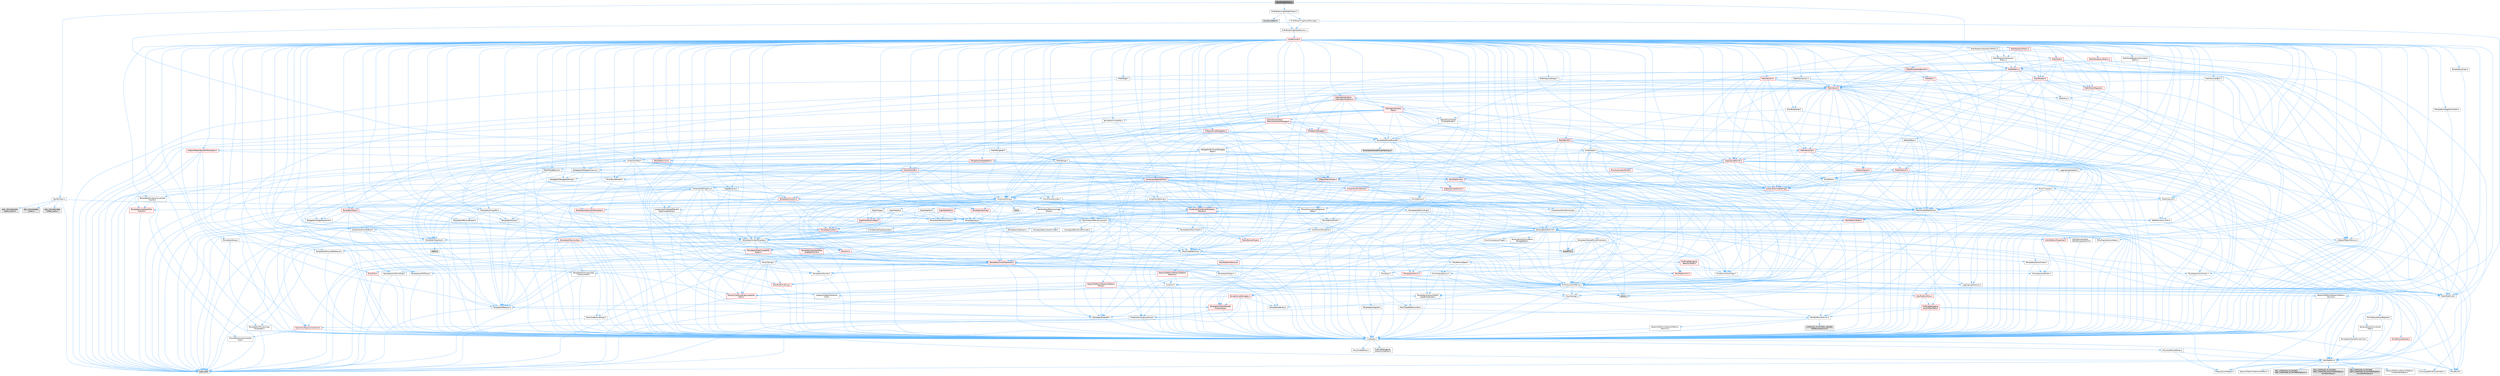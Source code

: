 digraph "EpicRtcDataTrack.h"
{
 // INTERACTIVE_SVG=YES
 // LATEX_PDF_SIZE
  bgcolor="transparent";
  edge [fontname=Helvetica,fontsize=10,labelfontname=Helvetica,labelfontsize=10];
  node [fontname=Helvetica,fontsize=10,shape=box,height=0.2,width=0.4];
  Node1 [id="Node000001",label="EpicRtcDataTrack.h",height=0.2,width=0.4,color="gray40", fillcolor="grey60", style="filled", fontcolor="black",tooltip=" "];
  Node1 -> Node2 [id="edge1_Node000001_Node000002",color="steelblue1",style="solid",tooltip=" "];
  Node2 [id="Node000002",label="EpicRtcTrack.h",height=0.2,width=0.4,color="grey40", fillcolor="white", style="filled",URL="$d5/d36/EpicRtcTrack_8h.html",tooltip=" "];
  Node2 -> Node3 [id="edge2_Node000002_Node000003",color="steelblue1",style="solid",tooltip=" "];
  Node3 [id="Node000003",label="type_traits",height=0.2,width=0.4,color="grey60", fillcolor="#E0E0E0", style="filled",tooltip=" "];
  Node2 -> Node4 [id="edge3_Node000002_Node000004",color="steelblue1",style="solid",tooltip=" "];
  Node4 [id="Node000004",label="Templates/RefCounting.h",height=0.2,width=0.4,color="grey40", fillcolor="white", style="filled",URL="$d4/d7e/RefCounting_8h.html",tooltip=" "];
  Node4 -> Node5 [id="edge4_Node000004_Node000005",color="steelblue1",style="solid",tooltip=" "];
  Node5 [id="Node000005",label="CoreTypes.h",height=0.2,width=0.4,color="grey40", fillcolor="white", style="filled",URL="$dc/dec/CoreTypes_8h.html",tooltip=" "];
  Node5 -> Node6 [id="edge5_Node000005_Node000006",color="steelblue1",style="solid",tooltip=" "];
  Node6 [id="Node000006",label="HAL/Platform.h",height=0.2,width=0.4,color="grey40", fillcolor="white", style="filled",URL="$d9/dd0/Platform_8h.html",tooltip=" "];
  Node6 -> Node7 [id="edge6_Node000006_Node000007",color="steelblue1",style="solid",tooltip=" "];
  Node7 [id="Node000007",label="Misc/Build.h",height=0.2,width=0.4,color="grey40", fillcolor="white", style="filled",URL="$d3/dbb/Build_8h.html",tooltip=" "];
  Node6 -> Node8 [id="edge7_Node000006_Node000008",color="steelblue1",style="solid",tooltip=" "];
  Node8 [id="Node000008",label="Misc/LargeWorldCoordinates.h",height=0.2,width=0.4,color="grey40", fillcolor="white", style="filled",URL="$d2/dcb/LargeWorldCoordinates_8h.html",tooltip=" "];
  Node6 -> Node3 [id="edge8_Node000006_Node000003",color="steelblue1",style="solid",tooltip=" "];
  Node6 -> Node9 [id="edge9_Node000006_Node000009",color="steelblue1",style="solid",tooltip=" "];
  Node9 [id="Node000009",label="PreprocessorHelpers.h",height=0.2,width=0.4,color="grey40", fillcolor="white", style="filled",URL="$db/ddb/PreprocessorHelpers_8h.html",tooltip=" "];
  Node6 -> Node10 [id="edge10_Node000006_Node000010",color="steelblue1",style="solid",tooltip=" "];
  Node10 [id="Node000010",label="UBT_COMPILED_PLATFORM\l/UBT_COMPILED_PLATFORMPlatform\lCompilerPreSetup.h",height=0.2,width=0.4,color="grey60", fillcolor="#E0E0E0", style="filled",tooltip=" "];
  Node6 -> Node11 [id="edge11_Node000006_Node000011",color="steelblue1",style="solid",tooltip=" "];
  Node11 [id="Node000011",label="GenericPlatform/GenericPlatform\lCompilerPreSetup.h",height=0.2,width=0.4,color="grey40", fillcolor="white", style="filled",URL="$d9/dc8/GenericPlatformCompilerPreSetup_8h.html",tooltip=" "];
  Node6 -> Node12 [id="edge12_Node000006_Node000012",color="steelblue1",style="solid",tooltip=" "];
  Node12 [id="Node000012",label="GenericPlatform/GenericPlatform.h",height=0.2,width=0.4,color="grey40", fillcolor="white", style="filled",URL="$d6/d84/GenericPlatform_8h.html",tooltip=" "];
  Node6 -> Node13 [id="edge13_Node000006_Node000013",color="steelblue1",style="solid",tooltip=" "];
  Node13 [id="Node000013",label="UBT_COMPILED_PLATFORM\l/UBT_COMPILED_PLATFORMPlatform.h",height=0.2,width=0.4,color="grey60", fillcolor="#E0E0E0", style="filled",tooltip=" "];
  Node6 -> Node14 [id="edge14_Node000006_Node000014",color="steelblue1",style="solid",tooltip=" "];
  Node14 [id="Node000014",label="UBT_COMPILED_PLATFORM\l/UBT_COMPILED_PLATFORMPlatform\lCompilerSetup.h",height=0.2,width=0.4,color="grey60", fillcolor="#E0E0E0", style="filled",tooltip=" "];
  Node5 -> Node15 [id="edge15_Node000005_Node000015",color="steelblue1",style="solid",tooltip=" "];
  Node15 [id="Node000015",label="ProfilingDebugging\l/UMemoryDefines.h",height=0.2,width=0.4,color="grey40", fillcolor="white", style="filled",URL="$d2/da2/UMemoryDefines_8h.html",tooltip=" "];
  Node5 -> Node16 [id="edge16_Node000005_Node000016",color="steelblue1",style="solid",tooltip=" "];
  Node16 [id="Node000016",label="Misc/CoreMiscDefines.h",height=0.2,width=0.4,color="grey40", fillcolor="white", style="filled",URL="$da/d38/CoreMiscDefines_8h.html",tooltip=" "];
  Node16 -> Node6 [id="edge17_Node000016_Node000006",color="steelblue1",style="solid",tooltip=" "];
  Node16 -> Node9 [id="edge18_Node000016_Node000009",color="steelblue1",style="solid",tooltip=" "];
  Node5 -> Node17 [id="edge19_Node000005_Node000017",color="steelblue1",style="solid",tooltip=" "];
  Node17 [id="Node000017",label="Misc/CoreDefines.h",height=0.2,width=0.4,color="grey40", fillcolor="white", style="filled",URL="$d3/dd2/CoreDefines_8h.html",tooltip=" "];
  Node4 -> Node18 [id="edge20_Node000004_Node000018",color="steelblue1",style="solid",tooltip=" "];
  Node18 [id="Node000018",label="AutoRTFM.h",height=0.2,width=0.4,color="grey60", fillcolor="#E0E0E0", style="filled",tooltip=" "];
  Node4 -> Node19 [id="edge21_Node000004_Node000019",color="steelblue1",style="solid",tooltip=" "];
  Node19 [id="Node000019",label="HAL/PlatformAtomics.h",height=0.2,width=0.4,color="grey40", fillcolor="white", style="filled",URL="$d3/d36/PlatformAtomics_8h.html",tooltip=" "];
  Node19 -> Node5 [id="edge22_Node000019_Node000005",color="steelblue1",style="solid",tooltip=" "];
  Node19 -> Node20 [id="edge23_Node000019_Node000020",color="steelblue1",style="solid",tooltip=" "];
  Node20 [id="Node000020",label="GenericPlatform/GenericPlatform\lAtomics.h",height=0.2,width=0.4,color="grey40", fillcolor="white", style="filled",URL="$da/d72/GenericPlatformAtomics_8h.html",tooltip=" "];
  Node20 -> Node5 [id="edge24_Node000020_Node000005",color="steelblue1",style="solid",tooltip=" "];
  Node19 -> Node21 [id="edge25_Node000019_Node000021",color="steelblue1",style="solid",tooltip=" "];
  Node21 [id="Node000021",label="COMPILED_PLATFORM_HEADER\l(PlatformAtomics.h)",height=0.2,width=0.4,color="grey60", fillcolor="#E0E0E0", style="filled",tooltip=" "];
  Node4 -> Node9 [id="edge26_Node000004_Node000009",color="steelblue1",style="solid",tooltip=" "];
  Node4 -> Node22 [id="edge27_Node000004_Node000022",color="steelblue1",style="solid",tooltip=" "];
  Node22 [id="Node000022",label="HAL/ThreadSafeCounter.h",height=0.2,width=0.4,color="grey40", fillcolor="white", style="filled",URL="$dc/dc9/ThreadSafeCounter_8h.html",tooltip=" "];
  Node22 -> Node5 [id="edge28_Node000022_Node000005",color="steelblue1",style="solid",tooltip=" "];
  Node22 -> Node19 [id="edge29_Node000022_Node000019",color="steelblue1",style="solid",tooltip=" "];
  Node4 -> Node23 [id="edge30_Node000004_Node000023",color="steelblue1",style="solid",tooltip=" "];
  Node23 [id="Node000023",label="Misc/AssertionMacros.h",height=0.2,width=0.4,color="grey40", fillcolor="white", style="filled",URL="$d0/dfa/AssertionMacros_8h.html",tooltip=" "];
  Node23 -> Node5 [id="edge31_Node000023_Node000005",color="steelblue1",style="solid",tooltip=" "];
  Node23 -> Node6 [id="edge32_Node000023_Node000006",color="steelblue1",style="solid",tooltip=" "];
  Node23 -> Node24 [id="edge33_Node000023_Node000024",color="steelblue1",style="solid",tooltip=" "];
  Node24 [id="Node000024",label="HAL/PlatformMisc.h",height=0.2,width=0.4,color="red", fillcolor="#FFF0F0", style="filled",URL="$d0/df5/PlatformMisc_8h.html",tooltip=" "];
  Node24 -> Node5 [id="edge34_Node000024_Node000005",color="steelblue1",style="solid",tooltip=" "];
  Node24 -> Node52 [id="edge35_Node000024_Node000052",color="steelblue1",style="solid",tooltip=" "];
  Node52 [id="Node000052",label="ProfilingDebugging\l/CpuProfilerTrace.h",height=0.2,width=0.4,color="red", fillcolor="#FFF0F0", style="filled",URL="$da/dcb/CpuProfilerTrace_8h.html",tooltip=" "];
  Node52 -> Node5 [id="edge36_Node000052_Node000005",color="steelblue1",style="solid",tooltip=" "];
  Node52 -> Node32 [id="edge37_Node000052_Node000032",color="steelblue1",style="solid",tooltip=" "];
  Node32 [id="Node000032",label="Containers/ContainersFwd.h",height=0.2,width=0.4,color="grey40", fillcolor="white", style="filled",URL="$d4/d0a/ContainersFwd_8h.html",tooltip=" "];
  Node32 -> Node6 [id="edge38_Node000032_Node000006",color="steelblue1",style="solid",tooltip=" "];
  Node32 -> Node5 [id="edge39_Node000032_Node000005",color="steelblue1",style="solid",tooltip=" "];
  Node32 -> Node29 [id="edge40_Node000032_Node000029",color="steelblue1",style="solid",tooltip=" "];
  Node29 [id="Node000029",label="Traits/IsContiguousContainer.h",height=0.2,width=0.4,color="red", fillcolor="#FFF0F0", style="filled",URL="$d5/d3c/IsContiguousContainer_8h.html",tooltip=" "];
  Node29 -> Node5 [id="edge41_Node000029_Node000005",color="steelblue1",style="solid",tooltip=" "];
  Node29 -> Node30 [id="edge42_Node000029_Node000030",color="steelblue1",style="solid",tooltip=" "];
  Node30 [id="Node000030",label="Misc/StaticAssertComplete\lType.h",height=0.2,width=0.4,color="grey40", fillcolor="white", style="filled",URL="$d5/d4e/StaticAssertCompleteType_8h.html",tooltip=" "];
  Node52 -> Node19 [id="edge43_Node000052_Node000019",color="steelblue1",style="solid",tooltip=" "];
  Node52 -> Node9 [id="edge44_Node000052_Node000009",color="steelblue1",style="solid",tooltip=" "];
  Node52 -> Node7 [id="edge45_Node000052_Node000007",color="steelblue1",style="solid",tooltip=" "];
  Node23 -> Node9 [id="edge46_Node000023_Node000009",color="steelblue1",style="solid",tooltip=" "];
  Node23 -> Node57 [id="edge47_Node000023_Node000057",color="steelblue1",style="solid",tooltip=" "];
  Node57 [id="Node000057",label="Templates/EnableIf.h",height=0.2,width=0.4,color="grey40", fillcolor="white", style="filled",URL="$d7/d60/EnableIf_8h.html",tooltip=" "];
  Node57 -> Node5 [id="edge48_Node000057_Node000005",color="steelblue1",style="solid",tooltip=" "];
  Node23 -> Node58 [id="edge49_Node000023_Node000058",color="steelblue1",style="solid",tooltip=" "];
  Node58 [id="Node000058",label="Templates/IsArrayOrRefOf\lTypeByPredicate.h",height=0.2,width=0.4,color="grey40", fillcolor="white", style="filled",URL="$d6/da1/IsArrayOrRefOfTypeByPredicate_8h.html",tooltip=" "];
  Node58 -> Node5 [id="edge50_Node000058_Node000005",color="steelblue1",style="solid",tooltip=" "];
  Node23 -> Node59 [id="edge51_Node000023_Node000059",color="steelblue1",style="solid",tooltip=" "];
  Node59 [id="Node000059",label="Templates/IsValidVariadic\lFunctionArg.h",height=0.2,width=0.4,color="red", fillcolor="#FFF0F0", style="filled",URL="$d0/dc8/IsValidVariadicFunctionArg_8h.html",tooltip=" "];
  Node59 -> Node5 [id="edge52_Node000059_Node000005",color="steelblue1",style="solid",tooltip=" "];
  Node59 -> Node3 [id="edge53_Node000059_Node000003",color="steelblue1",style="solid",tooltip=" "];
  Node23 -> Node61 [id="edge54_Node000023_Node000061",color="steelblue1",style="solid",tooltip=" "];
  Node61 [id="Node000061",label="Traits/IsCharEncodingCompatible\lWith.h",height=0.2,width=0.4,color="red", fillcolor="#FFF0F0", style="filled",URL="$df/dd1/IsCharEncodingCompatibleWith_8h.html",tooltip=" "];
  Node61 -> Node3 [id="edge55_Node000061_Node000003",color="steelblue1",style="solid",tooltip=" "];
  Node23 -> Node63 [id="edge56_Node000023_Node000063",color="steelblue1",style="solid",tooltip=" "];
  Node63 [id="Node000063",label="Misc/VarArgs.h",height=0.2,width=0.4,color="grey40", fillcolor="white", style="filled",URL="$d5/d6f/VarArgs_8h.html",tooltip=" "];
  Node63 -> Node5 [id="edge57_Node000063_Node000005",color="steelblue1",style="solid",tooltip=" "];
  Node23 -> Node64 [id="edge58_Node000023_Node000064",color="steelblue1",style="solid",tooltip=" "];
  Node64 [id="Node000064",label="String/FormatStringSan.h",height=0.2,width=0.4,color="red", fillcolor="#FFF0F0", style="filled",URL="$d3/d8b/FormatStringSan_8h.html",tooltip=" "];
  Node64 -> Node3 [id="edge59_Node000064_Node000003",color="steelblue1",style="solid",tooltip=" "];
  Node64 -> Node5 [id="edge60_Node000064_Node000005",color="steelblue1",style="solid",tooltip=" "];
  Node64 -> Node65 [id="edge61_Node000064_Node000065",color="steelblue1",style="solid",tooltip=" "];
  Node65 [id="Node000065",label="Templates/Requires.h",height=0.2,width=0.4,color="grey40", fillcolor="white", style="filled",URL="$dc/d96/Requires_8h.html",tooltip=" "];
  Node65 -> Node57 [id="edge62_Node000065_Node000057",color="steelblue1",style="solid",tooltip=" "];
  Node65 -> Node3 [id="edge63_Node000065_Node000003",color="steelblue1",style="solid",tooltip=" "];
  Node64 -> Node66 [id="edge64_Node000064_Node000066",color="steelblue1",style="solid",tooltip=" "];
  Node66 [id="Node000066",label="Templates/Identity.h",height=0.2,width=0.4,color="grey40", fillcolor="white", style="filled",URL="$d0/dd5/Identity_8h.html",tooltip=" "];
  Node64 -> Node59 [id="edge65_Node000064_Node000059",color="steelblue1",style="solid",tooltip=" "];
  Node64 -> Node32 [id="edge66_Node000064_Node000032",color="steelblue1",style="solid",tooltip=" "];
  Node23 -> Node70 [id="edge67_Node000023_Node000070",color="steelblue1",style="solid",tooltip=" "];
  Node70 [id="Node000070",label="atomic",height=0.2,width=0.4,color="grey60", fillcolor="#E0E0E0", style="filled",tooltip=" "];
  Node4 -> Node7 [id="edge68_Node000004_Node000007",color="steelblue1",style="solid",tooltip=" "];
  Node4 -> Node71 [id="edge69_Node000004_Node000071",color="steelblue1",style="solid",tooltip=" "];
  Node71 [id="Node000071",label="Serialization/Archive.h",height=0.2,width=0.4,color="grey40", fillcolor="white", style="filled",URL="$d7/d3b/Archive_8h.html",tooltip=" "];
  Node71 -> Node31 [id="edge70_Node000071_Node000031",color="steelblue1",style="solid",tooltip=" "];
  Node31 [id="Node000031",label="CoreFwd.h",height=0.2,width=0.4,color="grey40", fillcolor="white", style="filled",URL="$d1/d1e/CoreFwd_8h.html",tooltip=" "];
  Node31 -> Node5 [id="edge71_Node000031_Node000005",color="steelblue1",style="solid",tooltip=" "];
  Node31 -> Node32 [id="edge72_Node000031_Node000032",color="steelblue1",style="solid",tooltip=" "];
  Node31 -> Node33 [id="edge73_Node000031_Node000033",color="steelblue1",style="solid",tooltip=" "];
  Node33 [id="Node000033",label="Math/MathFwd.h",height=0.2,width=0.4,color="grey40", fillcolor="white", style="filled",URL="$d2/d10/MathFwd_8h.html",tooltip=" "];
  Node33 -> Node6 [id="edge74_Node000033_Node000006",color="steelblue1",style="solid",tooltip=" "];
  Node31 -> Node34 [id="edge75_Node000031_Node000034",color="steelblue1",style="solid",tooltip=" "];
  Node34 [id="Node000034",label="UObject/UObjectHierarchy\lFwd.h",height=0.2,width=0.4,color="grey40", fillcolor="white", style="filled",URL="$d3/d13/UObjectHierarchyFwd_8h.html",tooltip=" "];
  Node71 -> Node5 [id="edge76_Node000071_Node000005",color="steelblue1",style="solid",tooltip=" "];
  Node71 -> Node72 [id="edge77_Node000071_Node000072",color="steelblue1",style="solid",tooltip=" "];
  Node72 [id="Node000072",label="HAL/PlatformProperties.h",height=0.2,width=0.4,color="red", fillcolor="#FFF0F0", style="filled",URL="$d9/db0/PlatformProperties_8h.html",tooltip=" "];
  Node72 -> Node5 [id="edge78_Node000072_Node000005",color="steelblue1",style="solid",tooltip=" "];
  Node71 -> Node75 [id="edge79_Node000071_Node000075",color="steelblue1",style="solid",tooltip=" "];
  Node75 [id="Node000075",label="Internationalization\l/TextNamespaceFwd.h",height=0.2,width=0.4,color="grey40", fillcolor="white", style="filled",URL="$d8/d97/TextNamespaceFwd_8h.html",tooltip=" "];
  Node75 -> Node5 [id="edge80_Node000075_Node000005",color="steelblue1",style="solid",tooltip=" "];
  Node71 -> Node33 [id="edge81_Node000071_Node000033",color="steelblue1",style="solid",tooltip=" "];
  Node71 -> Node23 [id="edge82_Node000071_Node000023",color="steelblue1",style="solid",tooltip=" "];
  Node71 -> Node7 [id="edge83_Node000071_Node000007",color="steelblue1",style="solid",tooltip=" "];
  Node71 -> Node47 [id="edge84_Node000071_Node000047",color="steelblue1",style="solid",tooltip=" "];
  Node47 [id="Node000047",label="Misc/CompressionFlags.h",height=0.2,width=0.4,color="grey40", fillcolor="white", style="filled",URL="$d9/d76/CompressionFlags_8h.html",tooltip=" "];
  Node71 -> Node76 [id="edge85_Node000071_Node000076",color="steelblue1",style="solid",tooltip=" "];
  Node76 [id="Node000076",label="Misc/EngineVersionBase.h",height=0.2,width=0.4,color="grey40", fillcolor="white", style="filled",URL="$d5/d2b/EngineVersionBase_8h.html",tooltip=" "];
  Node76 -> Node5 [id="edge86_Node000076_Node000005",color="steelblue1",style="solid",tooltip=" "];
  Node71 -> Node63 [id="edge87_Node000071_Node000063",color="steelblue1",style="solid",tooltip=" "];
  Node71 -> Node77 [id="edge88_Node000071_Node000077",color="steelblue1",style="solid",tooltip=" "];
  Node77 [id="Node000077",label="Serialization/ArchiveCook\lData.h",height=0.2,width=0.4,color="grey40", fillcolor="white", style="filled",URL="$dc/db6/ArchiveCookData_8h.html",tooltip=" "];
  Node77 -> Node6 [id="edge89_Node000077_Node000006",color="steelblue1",style="solid",tooltip=" "];
  Node71 -> Node78 [id="edge90_Node000071_Node000078",color="steelblue1",style="solid",tooltip=" "];
  Node78 [id="Node000078",label="Serialization/ArchiveSave\lPackageData.h",height=0.2,width=0.4,color="grey40", fillcolor="white", style="filled",URL="$d1/d37/ArchiveSavePackageData_8h.html",tooltip=" "];
  Node71 -> Node57 [id="edge91_Node000071_Node000057",color="steelblue1",style="solid",tooltip=" "];
  Node71 -> Node58 [id="edge92_Node000071_Node000058",color="steelblue1",style="solid",tooltip=" "];
  Node71 -> Node79 [id="edge93_Node000071_Node000079",color="steelblue1",style="solid",tooltip=" "];
  Node79 [id="Node000079",label="Templates/IsEnumClass.h",height=0.2,width=0.4,color="grey40", fillcolor="white", style="filled",URL="$d7/d15/IsEnumClass_8h.html",tooltip=" "];
  Node79 -> Node5 [id="edge94_Node000079_Node000005",color="steelblue1",style="solid",tooltip=" "];
  Node79 -> Node80 [id="edge95_Node000079_Node000080",color="steelblue1",style="solid",tooltip=" "];
  Node80 [id="Node000080",label="Templates/AndOrNot.h",height=0.2,width=0.4,color="grey40", fillcolor="white", style="filled",URL="$db/d0a/AndOrNot_8h.html",tooltip=" "];
  Node80 -> Node5 [id="edge96_Node000080_Node000005",color="steelblue1",style="solid",tooltip=" "];
  Node71 -> Node81 [id="edge97_Node000071_Node000081",color="steelblue1",style="solid",tooltip=" "];
  Node81 [id="Node000081",label="Templates/IsSigned.h",height=0.2,width=0.4,color="grey40", fillcolor="white", style="filled",URL="$d8/dd8/IsSigned_8h.html",tooltip=" "];
  Node81 -> Node5 [id="edge98_Node000081_Node000005",color="steelblue1",style="solid",tooltip=" "];
  Node71 -> Node59 [id="edge99_Node000071_Node000059",color="steelblue1",style="solid",tooltip=" "];
  Node71 -> Node82 [id="edge100_Node000071_Node000082",color="steelblue1",style="solid",tooltip=" "];
  Node82 [id="Node000082",label="Templates/UnrealTemplate.h",height=0.2,width=0.4,color="grey40", fillcolor="white", style="filled",URL="$d4/d24/UnrealTemplate_8h.html",tooltip=" "];
  Node82 -> Node5 [id="edge101_Node000082_Node000005",color="steelblue1",style="solid",tooltip=" "];
  Node82 -> Node83 [id="edge102_Node000082_Node000083",color="steelblue1",style="solid",tooltip=" "];
  Node83 [id="Node000083",label="Templates/IsPointer.h",height=0.2,width=0.4,color="grey40", fillcolor="white", style="filled",URL="$d7/d05/IsPointer_8h.html",tooltip=" "];
  Node83 -> Node5 [id="edge103_Node000083_Node000005",color="steelblue1",style="solid",tooltip=" "];
  Node82 -> Node84 [id="edge104_Node000082_Node000084",color="steelblue1",style="solid",tooltip=" "];
  Node84 [id="Node000084",label="HAL/UnrealMemory.h",height=0.2,width=0.4,color="grey40", fillcolor="white", style="filled",URL="$d9/d96/UnrealMemory_8h.html",tooltip=" "];
  Node84 -> Node5 [id="edge105_Node000084_Node000005",color="steelblue1",style="solid",tooltip=" "];
  Node84 -> Node85 [id="edge106_Node000084_Node000085",color="steelblue1",style="solid",tooltip=" "];
  Node85 [id="Node000085",label="GenericPlatform/GenericPlatform\lMemory.h",height=0.2,width=0.4,color="red", fillcolor="#FFF0F0", style="filled",URL="$dd/d22/GenericPlatformMemory_8h.html",tooltip=" "];
  Node85 -> Node31 [id="edge107_Node000085_Node000031",color="steelblue1",style="solid",tooltip=" "];
  Node85 -> Node5 [id="edge108_Node000085_Node000005",color="steelblue1",style="solid",tooltip=" "];
  Node85 -> Node86 [id="edge109_Node000085_Node000086",color="steelblue1",style="solid",tooltip=" "];
  Node86 [id="Node000086",label="HAL/PlatformString.h",height=0.2,width=0.4,color="red", fillcolor="#FFF0F0", style="filled",URL="$db/db5/PlatformString_8h.html",tooltip=" "];
  Node86 -> Node5 [id="edge110_Node000086_Node000005",color="steelblue1",style="solid",tooltip=" "];
  Node84 -> Node88 [id="edge111_Node000084_Node000088",color="steelblue1",style="solid",tooltip=" "];
  Node88 [id="Node000088",label="HAL/MemoryBase.h",height=0.2,width=0.4,color="grey40", fillcolor="white", style="filled",URL="$d6/d9f/MemoryBase_8h.html",tooltip=" "];
  Node88 -> Node5 [id="edge112_Node000088_Node000005",color="steelblue1",style="solid",tooltip=" "];
  Node88 -> Node19 [id="edge113_Node000088_Node000019",color="steelblue1",style="solid",tooltip=" "];
  Node88 -> Node36 [id="edge114_Node000088_Node000036",color="steelblue1",style="solid",tooltip=" "];
  Node36 [id="Node000036",label="HAL/PlatformCrt.h",height=0.2,width=0.4,color="red", fillcolor="#FFF0F0", style="filled",URL="$d8/d75/PlatformCrt_8h.html",tooltip=" "];
  Node88 -> Node89 [id="edge115_Node000088_Node000089",color="steelblue1",style="solid",tooltip=" "];
  Node89 [id="Node000089",label="Misc/Exec.h",height=0.2,width=0.4,color="grey40", fillcolor="white", style="filled",URL="$de/ddb/Exec_8h.html",tooltip=" "];
  Node89 -> Node5 [id="edge116_Node000089_Node000005",color="steelblue1",style="solid",tooltip=" "];
  Node89 -> Node23 [id="edge117_Node000089_Node000023",color="steelblue1",style="solid",tooltip=" "];
  Node88 -> Node90 [id="edge118_Node000088_Node000090",color="steelblue1",style="solid",tooltip=" "];
  Node90 [id="Node000090",label="Misc/OutputDevice.h",height=0.2,width=0.4,color="grey40", fillcolor="white", style="filled",URL="$d7/d32/OutputDevice_8h.html",tooltip=" "];
  Node90 -> Node31 [id="edge119_Node000090_Node000031",color="steelblue1",style="solid",tooltip=" "];
  Node90 -> Node5 [id="edge120_Node000090_Node000005",color="steelblue1",style="solid",tooltip=" "];
  Node90 -> Node91 [id="edge121_Node000090_Node000091",color="steelblue1",style="solid",tooltip=" "];
  Node91 [id="Node000091",label="Logging/LogVerbosity.h",height=0.2,width=0.4,color="grey40", fillcolor="white", style="filled",URL="$d2/d8f/LogVerbosity_8h.html",tooltip=" "];
  Node91 -> Node5 [id="edge122_Node000091_Node000005",color="steelblue1",style="solid",tooltip=" "];
  Node90 -> Node63 [id="edge123_Node000090_Node000063",color="steelblue1",style="solid",tooltip=" "];
  Node90 -> Node58 [id="edge124_Node000090_Node000058",color="steelblue1",style="solid",tooltip=" "];
  Node90 -> Node59 [id="edge125_Node000090_Node000059",color="steelblue1",style="solid",tooltip=" "];
  Node90 -> Node61 [id="edge126_Node000090_Node000061",color="steelblue1",style="solid",tooltip=" "];
  Node88 -> Node92 [id="edge127_Node000088_Node000092",color="steelblue1",style="solid",tooltip=" "];
  Node92 [id="Node000092",label="Templates/Atomic.h",height=0.2,width=0.4,color="red", fillcolor="#FFF0F0", style="filled",URL="$d3/d91/Atomic_8h.html",tooltip=" "];
  Node92 -> Node22 [id="edge128_Node000092_Node000022",color="steelblue1",style="solid",tooltip=" "];
  Node92 -> Node70 [id="edge129_Node000092_Node000070",color="steelblue1",style="solid",tooltip=" "];
  Node84 -> Node99 [id="edge130_Node000084_Node000099",color="steelblue1",style="solid",tooltip=" "];
  Node99 [id="Node000099",label="HAL/PlatformMemory.h",height=0.2,width=0.4,color="red", fillcolor="#FFF0F0", style="filled",URL="$de/d68/PlatformMemory_8h.html",tooltip=" "];
  Node99 -> Node5 [id="edge131_Node000099_Node000005",color="steelblue1",style="solid",tooltip=" "];
  Node99 -> Node85 [id="edge132_Node000099_Node000085",color="steelblue1",style="solid",tooltip=" "];
  Node84 -> Node101 [id="edge133_Node000084_Node000101",color="steelblue1",style="solid",tooltip=" "];
  Node101 [id="Node000101",label="ProfilingDebugging\l/MemoryTrace.h",height=0.2,width=0.4,color="red", fillcolor="#FFF0F0", style="filled",URL="$da/dd7/MemoryTrace_8h.html",tooltip=" "];
  Node101 -> Node6 [id="edge134_Node000101_Node000006",color="steelblue1",style="solid",tooltip=" "];
  Node101 -> Node48 [id="edge135_Node000101_Node000048",color="steelblue1",style="solid",tooltip=" "];
  Node48 [id="Node000048",label="Misc/EnumClassFlags.h",height=0.2,width=0.4,color="grey40", fillcolor="white", style="filled",URL="$d8/de7/EnumClassFlags_8h.html",tooltip=" "];
  Node84 -> Node83 [id="edge136_Node000084_Node000083",color="steelblue1",style="solid",tooltip=" "];
  Node82 -> Node102 [id="edge137_Node000082_Node000102",color="steelblue1",style="solid",tooltip=" "];
  Node102 [id="Node000102",label="Templates/CopyQualifiers\lAndRefsFromTo.h",height=0.2,width=0.4,color="red", fillcolor="#FFF0F0", style="filled",URL="$d3/db3/CopyQualifiersAndRefsFromTo_8h.html",tooltip=" "];
  Node82 -> Node104 [id="edge138_Node000082_Node000104",color="steelblue1",style="solid",tooltip=" "];
  Node104 [id="Node000104",label="Templates/UnrealTypeTraits.h",height=0.2,width=0.4,color="red", fillcolor="#FFF0F0", style="filled",URL="$d2/d2d/UnrealTypeTraits_8h.html",tooltip=" "];
  Node104 -> Node5 [id="edge139_Node000104_Node000005",color="steelblue1",style="solid",tooltip=" "];
  Node104 -> Node83 [id="edge140_Node000104_Node000083",color="steelblue1",style="solid",tooltip=" "];
  Node104 -> Node23 [id="edge141_Node000104_Node000023",color="steelblue1",style="solid",tooltip=" "];
  Node104 -> Node80 [id="edge142_Node000104_Node000080",color="steelblue1",style="solid",tooltip=" "];
  Node104 -> Node57 [id="edge143_Node000104_Node000057",color="steelblue1",style="solid",tooltip=" "];
  Node104 -> Node105 [id="edge144_Node000104_Node000105",color="steelblue1",style="solid",tooltip=" "];
  Node105 [id="Node000105",label="Templates/IsArithmetic.h",height=0.2,width=0.4,color="grey40", fillcolor="white", style="filled",URL="$d2/d5d/IsArithmetic_8h.html",tooltip=" "];
  Node105 -> Node5 [id="edge145_Node000105_Node000005",color="steelblue1",style="solid",tooltip=" "];
  Node104 -> Node106 [id="edge146_Node000104_Node000106",color="steelblue1",style="solid",tooltip=" "];
  Node106 [id="Node000106",label="Templates/Models.h",height=0.2,width=0.4,color="grey40", fillcolor="white", style="filled",URL="$d3/d0c/Models_8h.html",tooltip=" "];
  Node106 -> Node66 [id="edge147_Node000106_Node000066",color="steelblue1",style="solid",tooltip=" "];
  Node104 -> Node107 [id="edge148_Node000104_Node000107",color="steelblue1",style="solid",tooltip=" "];
  Node107 [id="Node000107",label="Templates/IsPODType.h",height=0.2,width=0.4,color="grey40", fillcolor="white", style="filled",URL="$d7/db1/IsPODType_8h.html",tooltip=" "];
  Node107 -> Node5 [id="edge149_Node000107_Node000005",color="steelblue1",style="solid",tooltip=" "];
  Node104 -> Node108 [id="edge150_Node000104_Node000108",color="steelblue1",style="solid",tooltip=" "];
  Node108 [id="Node000108",label="Templates/IsUECoreType.h",height=0.2,width=0.4,color="grey40", fillcolor="white", style="filled",URL="$d1/db8/IsUECoreType_8h.html",tooltip=" "];
  Node108 -> Node5 [id="edge151_Node000108_Node000005",color="steelblue1",style="solid",tooltip=" "];
  Node108 -> Node3 [id="edge152_Node000108_Node000003",color="steelblue1",style="solid",tooltip=" "];
  Node104 -> Node96 [id="edge153_Node000104_Node000096",color="steelblue1",style="solid",tooltip=" "];
  Node96 [id="Node000096",label="Templates/IsTriviallyCopy\lConstructible.h",height=0.2,width=0.4,color="grey40", fillcolor="white", style="filled",URL="$d3/d78/IsTriviallyCopyConstructible_8h.html",tooltip=" "];
  Node96 -> Node5 [id="edge154_Node000096_Node000005",color="steelblue1",style="solid",tooltip=" "];
  Node96 -> Node3 [id="edge155_Node000096_Node000003",color="steelblue1",style="solid",tooltip=" "];
  Node82 -> Node109 [id="edge156_Node000082_Node000109",color="steelblue1",style="solid",tooltip=" "];
  Node109 [id="Node000109",label="Templates/RemoveReference.h",height=0.2,width=0.4,color="grey40", fillcolor="white", style="filled",URL="$da/dbe/RemoveReference_8h.html",tooltip=" "];
  Node109 -> Node5 [id="edge157_Node000109_Node000005",color="steelblue1",style="solid",tooltip=" "];
  Node82 -> Node65 [id="edge158_Node000082_Node000065",color="steelblue1",style="solid",tooltip=" "];
  Node82 -> Node110 [id="edge159_Node000082_Node000110",color="steelblue1",style="solid",tooltip=" "];
  Node110 [id="Node000110",label="Templates/TypeCompatible\lBytes.h",height=0.2,width=0.4,color="red", fillcolor="#FFF0F0", style="filled",URL="$df/d0a/TypeCompatibleBytes_8h.html",tooltip=" "];
  Node110 -> Node5 [id="edge160_Node000110_Node000005",color="steelblue1",style="solid",tooltip=" "];
  Node110 -> Node3 [id="edge161_Node000110_Node000003",color="steelblue1",style="solid",tooltip=" "];
  Node82 -> Node66 [id="edge162_Node000082_Node000066",color="steelblue1",style="solid",tooltip=" "];
  Node82 -> Node29 [id="edge163_Node000082_Node000029",color="steelblue1",style="solid",tooltip=" "];
  Node82 -> Node111 [id="edge164_Node000082_Node000111",color="steelblue1",style="solid",tooltip=" "];
  Node111 [id="Node000111",label="Traits/UseBitwiseSwap.h",height=0.2,width=0.4,color="grey40", fillcolor="white", style="filled",URL="$db/df3/UseBitwiseSwap_8h.html",tooltip=" "];
  Node111 -> Node5 [id="edge165_Node000111_Node000005",color="steelblue1",style="solid",tooltip=" "];
  Node111 -> Node3 [id="edge166_Node000111_Node000003",color="steelblue1",style="solid",tooltip=" "];
  Node82 -> Node3 [id="edge167_Node000082_Node000003",color="steelblue1",style="solid",tooltip=" "];
  Node71 -> Node61 [id="edge168_Node000071_Node000061",color="steelblue1",style="solid",tooltip=" "];
  Node71 -> Node112 [id="edge169_Node000071_Node000112",color="steelblue1",style="solid",tooltip=" "];
  Node112 [id="Node000112",label="UObject/ObjectVersion.h",height=0.2,width=0.4,color="grey40", fillcolor="white", style="filled",URL="$da/d63/ObjectVersion_8h.html",tooltip=" "];
  Node112 -> Node5 [id="edge170_Node000112_Node000005",color="steelblue1",style="solid",tooltip=" "];
  Node4 -> Node113 [id="edge171_Node000004_Node000113",color="steelblue1",style="solid",tooltip=" "];
  Node113 [id="Node000113",label="Serialization/MemoryLayout.h",height=0.2,width=0.4,color="grey40", fillcolor="white", style="filled",URL="$d7/d66/MemoryLayout_8h.html",tooltip=" "];
  Node113 -> Node114 [id="edge172_Node000113_Node000114",color="steelblue1",style="solid",tooltip=" "];
  Node114 [id="Node000114",label="Concepts/StaticClassProvider.h",height=0.2,width=0.4,color="grey40", fillcolor="white", style="filled",URL="$dd/d83/StaticClassProvider_8h.html",tooltip=" "];
  Node113 -> Node115 [id="edge173_Node000113_Node000115",color="steelblue1",style="solid",tooltip=" "];
  Node115 [id="Node000115",label="Concepts/StaticStructProvider.h",height=0.2,width=0.4,color="grey40", fillcolor="white", style="filled",URL="$d5/d77/StaticStructProvider_8h.html",tooltip=" "];
  Node113 -> Node116 [id="edge174_Node000113_Node000116",color="steelblue1",style="solid",tooltip=" "];
  Node116 [id="Node000116",label="Containers/EnumAsByte.h",height=0.2,width=0.4,color="grey40", fillcolor="white", style="filled",URL="$d6/d9a/EnumAsByte_8h.html",tooltip=" "];
  Node116 -> Node5 [id="edge175_Node000116_Node000005",color="steelblue1",style="solid",tooltip=" "];
  Node116 -> Node107 [id="edge176_Node000116_Node000107",color="steelblue1",style="solid",tooltip=" "];
  Node116 -> Node117 [id="edge177_Node000116_Node000117",color="steelblue1",style="solid",tooltip=" "];
  Node117 [id="Node000117",label="Templates/TypeHash.h",height=0.2,width=0.4,color="grey40", fillcolor="white", style="filled",URL="$d1/d62/TypeHash_8h.html",tooltip=" "];
  Node117 -> Node5 [id="edge178_Node000117_Node000005",color="steelblue1",style="solid",tooltip=" "];
  Node117 -> Node65 [id="edge179_Node000117_Node000065",color="steelblue1",style="solid",tooltip=" "];
  Node117 -> Node118 [id="edge180_Node000117_Node000118",color="steelblue1",style="solid",tooltip=" "];
  Node118 [id="Node000118",label="Misc/Crc.h",height=0.2,width=0.4,color="red", fillcolor="#FFF0F0", style="filled",URL="$d4/dd2/Crc_8h.html",tooltip=" "];
  Node118 -> Node5 [id="edge181_Node000118_Node000005",color="steelblue1",style="solid",tooltip=" "];
  Node118 -> Node86 [id="edge182_Node000118_Node000086",color="steelblue1",style="solid",tooltip=" "];
  Node118 -> Node23 [id="edge183_Node000118_Node000023",color="steelblue1",style="solid",tooltip=" "];
  Node118 -> Node119 [id="edge184_Node000118_Node000119",color="steelblue1",style="solid",tooltip=" "];
  Node119 [id="Node000119",label="Misc/CString.h",height=0.2,width=0.4,color="grey40", fillcolor="white", style="filled",URL="$d2/d49/CString_8h.html",tooltip=" "];
  Node119 -> Node5 [id="edge185_Node000119_Node000005",color="steelblue1",style="solid",tooltip=" "];
  Node119 -> Node36 [id="edge186_Node000119_Node000036",color="steelblue1",style="solid",tooltip=" "];
  Node119 -> Node86 [id="edge187_Node000119_Node000086",color="steelblue1",style="solid",tooltip=" "];
  Node119 -> Node23 [id="edge188_Node000119_Node000023",color="steelblue1",style="solid",tooltip=" "];
  Node119 -> Node120 [id="edge189_Node000119_Node000120",color="steelblue1",style="solid",tooltip=" "];
  Node120 [id="Node000120",label="Misc/Char.h",height=0.2,width=0.4,color="red", fillcolor="#FFF0F0", style="filled",URL="$d0/d58/Char_8h.html",tooltip=" "];
  Node120 -> Node5 [id="edge190_Node000120_Node000005",color="steelblue1",style="solid",tooltip=" "];
  Node120 -> Node3 [id="edge191_Node000120_Node000003",color="steelblue1",style="solid",tooltip=" "];
  Node119 -> Node63 [id="edge192_Node000119_Node000063",color="steelblue1",style="solid",tooltip=" "];
  Node119 -> Node58 [id="edge193_Node000119_Node000058",color="steelblue1",style="solid",tooltip=" "];
  Node119 -> Node59 [id="edge194_Node000119_Node000059",color="steelblue1",style="solid",tooltip=" "];
  Node119 -> Node61 [id="edge195_Node000119_Node000061",color="steelblue1",style="solid",tooltip=" "];
  Node118 -> Node120 [id="edge196_Node000118_Node000120",color="steelblue1",style="solid",tooltip=" "];
  Node118 -> Node104 [id="edge197_Node000118_Node000104",color="steelblue1",style="solid",tooltip=" "];
  Node117 -> Node123 [id="edge198_Node000117_Node000123",color="steelblue1",style="solid",tooltip=" "];
  Node123 [id="Node000123",label="stdint.h",height=0.2,width=0.4,color="grey60", fillcolor="#E0E0E0", style="filled",tooltip=" "];
  Node117 -> Node3 [id="edge199_Node000117_Node000003",color="steelblue1",style="solid",tooltip=" "];
  Node113 -> Node26 [id="edge200_Node000113_Node000026",color="steelblue1",style="solid",tooltip=" "];
  Node26 [id="Node000026",label="Containers/StringFwd.h",height=0.2,width=0.4,color="grey40", fillcolor="white", style="filled",URL="$df/d37/StringFwd_8h.html",tooltip=" "];
  Node26 -> Node5 [id="edge201_Node000026_Node000005",color="steelblue1",style="solid",tooltip=" "];
  Node26 -> Node27 [id="edge202_Node000026_Node000027",color="steelblue1",style="solid",tooltip=" "];
  Node27 [id="Node000027",label="Traits/ElementType.h",height=0.2,width=0.4,color="red", fillcolor="#FFF0F0", style="filled",URL="$d5/d4f/ElementType_8h.html",tooltip=" "];
  Node27 -> Node6 [id="edge203_Node000027_Node000006",color="steelblue1",style="solid",tooltip=" "];
  Node27 -> Node3 [id="edge204_Node000027_Node000003",color="steelblue1",style="solid",tooltip=" "];
  Node26 -> Node29 [id="edge205_Node000026_Node000029",color="steelblue1",style="solid",tooltip=" "];
  Node113 -> Node84 [id="edge206_Node000113_Node000084",color="steelblue1",style="solid",tooltip=" "];
  Node113 -> Node124 [id="edge207_Node000113_Node000124",color="steelblue1",style="solid",tooltip=" "];
  Node124 [id="Node000124",label="Misc/DelayedAutoRegister.h",height=0.2,width=0.4,color="grey40", fillcolor="white", style="filled",URL="$d1/dda/DelayedAutoRegister_8h.html",tooltip=" "];
  Node124 -> Node6 [id="edge208_Node000124_Node000006",color="steelblue1",style="solid",tooltip=" "];
  Node113 -> Node57 [id="edge209_Node000113_Node000057",color="steelblue1",style="solid",tooltip=" "];
  Node113 -> Node125 [id="edge210_Node000113_Node000125",color="steelblue1",style="solid",tooltip=" "];
  Node125 [id="Node000125",label="Templates/IsAbstract.h",height=0.2,width=0.4,color="grey40", fillcolor="white", style="filled",URL="$d8/db7/IsAbstract_8h.html",tooltip=" "];
  Node113 -> Node126 [id="edge211_Node000113_Node000126",color="steelblue1",style="solid",tooltip=" "];
  Node126 [id="Node000126",label="Templates/IsPolymorphic.h",height=0.2,width=0.4,color="grey40", fillcolor="white", style="filled",URL="$dc/d20/IsPolymorphic_8h.html",tooltip=" "];
  Node113 -> Node106 [id="edge212_Node000113_Node000106",color="steelblue1",style="solid",tooltip=" "];
  Node113 -> Node82 [id="edge213_Node000113_Node000082",color="steelblue1",style="solid",tooltip=" "];
  Node4 -> Node65 [id="edge214_Node000004_Node000065",color="steelblue1",style="solid",tooltip=" "];
  Node4 -> Node117 [id="edge215_Node000004_Node000117",color="steelblue1",style="solid",tooltip=" "];
  Node4 -> Node82 [id="edge216_Node000004_Node000082",color="steelblue1",style="solid",tooltip=" "];
  Node4 -> Node70 [id="edge217_Node000004_Node000070",color="steelblue1",style="solid",tooltip=" "];
  Node4 -> Node3 [id="edge218_Node000004_Node000003",color="steelblue1",style="solid",tooltip=" "];
  Node2 -> Node127 [id="edge219_Node000002_Node000127",color="steelblue1",style="solid",tooltip=" "];
  Node127 [id="Node000127",label="epic_rtc/core/audio\l/audio_track.h",height=0.2,width=0.4,color="grey60", fillcolor="#E0E0E0", style="filled",tooltip=" "];
  Node2 -> Node128 [id="edge220_Node000002_Node000128",color="steelblue1",style="solid",tooltip=" "];
  Node128 [id="Node000128",label="epic_rtc/core/data\l_track.h",height=0.2,width=0.4,color="grey60", fillcolor="#E0E0E0", style="filled",tooltip=" "];
  Node2 -> Node129 [id="edge221_Node000002_Node000129",color="steelblue1",style="solid",tooltip=" "];
  Node129 [id="Node000129",label="epic_rtc/core/video\l/video_track.h",height=0.2,width=0.4,color="grey60", fillcolor="#E0E0E0", style="filled",tooltip=" "];
  Node1 -> Node130 [id="edge222_Node000001_Node000130",color="steelblue1",style="solid",tooltip=" "];
  Node130 [id="Node000130",label="IPixelStreaming2DataProtocol.h",height=0.2,width=0.4,color="grey40", fillcolor="white", style="filled",URL="$dd/d38/IPixelStreaming2DataProtocol_8h.html",tooltip=" "];
  Node130 -> Node131 [id="edge223_Node000130_Node000131",color="steelblue1",style="solid",tooltip=" "];
  Node131 [id="Node000131",label="IPixelStreaming2InputMessage.h",height=0.2,width=0.4,color="grey40", fillcolor="white", style="filled",URL="$d5/da4/IPixelStreaming2InputMessage_8h.html",tooltip=" "];
  Node131 -> Node132 [id="edge224_Node000131_Node000132",color="steelblue1",style="solid",tooltip=" "];
  Node132 [id="Node000132",label="PixelStreaming2InputEnums.h",height=0.2,width=0.4,color="grey40", fillcolor="white", style="filled",URL="$da/d5c/PixelStreaming2InputEnums_8h.html",tooltip=" "];
  Node132 -> Node133 [id="edge225_Node000132_Node000133",color="steelblue1",style="solid",tooltip=" "];
  Node133 [id="Node000133",label="CoreMinimal.h",height=0.2,width=0.4,color="red", fillcolor="#FFF0F0", style="filled",URL="$d7/d67/CoreMinimal_8h.html",tooltip=" "];
  Node133 -> Node5 [id="edge226_Node000133_Node000005",color="steelblue1",style="solid",tooltip=" "];
  Node133 -> Node31 [id="edge227_Node000133_Node000031",color="steelblue1",style="solid",tooltip=" "];
  Node133 -> Node34 [id="edge228_Node000133_Node000034",color="steelblue1",style="solid",tooltip=" "];
  Node133 -> Node32 [id="edge229_Node000133_Node000032",color="steelblue1",style="solid",tooltip=" "];
  Node133 -> Node63 [id="edge230_Node000133_Node000063",color="steelblue1",style="solid",tooltip=" "];
  Node133 -> Node91 [id="edge231_Node000133_Node000091",color="steelblue1",style="solid",tooltip=" "];
  Node133 -> Node90 [id="edge232_Node000133_Node000090",color="steelblue1",style="solid",tooltip=" "];
  Node133 -> Node36 [id="edge233_Node000133_Node000036",color="steelblue1",style="solid",tooltip=" "];
  Node133 -> Node24 [id="edge234_Node000133_Node000024",color="steelblue1",style="solid",tooltip=" "];
  Node133 -> Node23 [id="edge235_Node000133_Node000023",color="steelblue1",style="solid",tooltip=" "];
  Node133 -> Node83 [id="edge236_Node000133_Node000083",color="steelblue1",style="solid",tooltip=" "];
  Node133 -> Node99 [id="edge237_Node000133_Node000099",color="steelblue1",style="solid",tooltip=" "];
  Node133 -> Node19 [id="edge238_Node000133_Node000019",color="steelblue1",style="solid",tooltip=" "];
  Node133 -> Node89 [id="edge239_Node000133_Node000089",color="steelblue1",style="solid",tooltip=" "];
  Node133 -> Node88 [id="edge240_Node000133_Node000088",color="steelblue1",style="solid",tooltip=" "];
  Node133 -> Node84 [id="edge241_Node000133_Node000084",color="steelblue1",style="solid",tooltip=" "];
  Node133 -> Node105 [id="edge242_Node000133_Node000105",color="steelblue1",style="solid",tooltip=" "];
  Node133 -> Node80 [id="edge243_Node000133_Node000080",color="steelblue1",style="solid",tooltip=" "];
  Node133 -> Node107 [id="edge244_Node000133_Node000107",color="steelblue1",style="solid",tooltip=" "];
  Node133 -> Node108 [id="edge245_Node000133_Node000108",color="steelblue1",style="solid",tooltip=" "];
  Node133 -> Node96 [id="edge246_Node000133_Node000096",color="steelblue1",style="solid",tooltip=" "];
  Node133 -> Node104 [id="edge247_Node000133_Node000104",color="steelblue1",style="solid",tooltip=" "];
  Node133 -> Node57 [id="edge248_Node000133_Node000057",color="steelblue1",style="solid",tooltip=" "];
  Node133 -> Node109 [id="edge249_Node000133_Node000109",color="steelblue1",style="solid",tooltip=" "];
  Node133 -> Node134 [id="edge250_Node000133_Node000134",color="steelblue1",style="solid",tooltip=" "];
  Node134 [id="Node000134",label="Templates/IntegralConstant.h",height=0.2,width=0.4,color="grey40", fillcolor="white", style="filled",URL="$db/d1b/IntegralConstant_8h.html",tooltip=" "];
  Node134 -> Node5 [id="edge251_Node000134_Node000005",color="steelblue1",style="solid",tooltip=" "];
  Node133 -> Node135 [id="edge252_Node000133_Node000135",color="steelblue1",style="solid",tooltip=" "];
  Node135 [id="Node000135",label="Templates/IsClass.h",height=0.2,width=0.4,color="grey40", fillcolor="white", style="filled",URL="$db/dcb/IsClass_8h.html",tooltip=" "];
  Node135 -> Node5 [id="edge253_Node000135_Node000005",color="steelblue1",style="solid",tooltip=" "];
  Node133 -> Node110 [id="edge254_Node000133_Node000110",color="steelblue1",style="solid",tooltip=" "];
  Node133 -> Node29 [id="edge255_Node000133_Node000029",color="steelblue1",style="solid",tooltip=" "];
  Node133 -> Node82 [id="edge256_Node000133_Node000082",color="steelblue1",style="solid",tooltip=" "];
  Node133 -> Node46 [id="edge257_Node000133_Node000046",color="steelblue1",style="solid",tooltip=" "];
  Node46 [id="Node000046",label="Math/NumericLimits.h",height=0.2,width=0.4,color="grey40", fillcolor="white", style="filled",URL="$df/d1b/NumericLimits_8h.html",tooltip=" "];
  Node46 -> Node5 [id="edge258_Node000046_Node000005",color="steelblue1",style="solid",tooltip=" "];
  Node133 -> Node136 [id="edge259_Node000133_Node000136",color="steelblue1",style="solid",tooltip=" "];
  Node136 [id="Node000136",label="HAL/PlatformMath.h",height=0.2,width=0.4,color="red", fillcolor="#FFF0F0", style="filled",URL="$dc/d53/PlatformMath_8h.html",tooltip=" "];
  Node136 -> Node5 [id="edge260_Node000136_Node000005",color="steelblue1",style="solid",tooltip=" "];
  Node133 -> Node97 [id="edge261_Node000133_Node000097",color="steelblue1",style="solid",tooltip=" "];
  Node97 [id="Node000097",label="Templates/IsTriviallyCopy\lAssignable.h",height=0.2,width=0.4,color="grey40", fillcolor="white", style="filled",URL="$d2/df2/IsTriviallyCopyAssignable_8h.html",tooltip=" "];
  Node97 -> Node5 [id="edge262_Node000097_Node000005",color="steelblue1",style="solid",tooltip=" "];
  Node97 -> Node3 [id="edge263_Node000097_Node000003",color="steelblue1",style="solid",tooltip=" "];
  Node133 -> Node143 [id="edge264_Node000133_Node000143",color="steelblue1",style="solid",tooltip=" "];
  Node143 [id="Node000143",label="Templates/MemoryOps.h",height=0.2,width=0.4,color="red", fillcolor="#FFF0F0", style="filled",URL="$db/dea/MemoryOps_8h.html",tooltip=" "];
  Node143 -> Node5 [id="edge265_Node000143_Node000005",color="steelblue1",style="solid",tooltip=" "];
  Node143 -> Node84 [id="edge266_Node000143_Node000084",color="steelblue1",style="solid",tooltip=" "];
  Node143 -> Node97 [id="edge267_Node000143_Node000097",color="steelblue1",style="solid",tooltip=" "];
  Node143 -> Node96 [id="edge268_Node000143_Node000096",color="steelblue1",style="solid",tooltip=" "];
  Node143 -> Node65 [id="edge269_Node000143_Node000065",color="steelblue1",style="solid",tooltip=" "];
  Node143 -> Node104 [id="edge270_Node000143_Node000104",color="steelblue1",style="solid",tooltip=" "];
  Node143 -> Node111 [id="edge271_Node000143_Node000111",color="steelblue1",style="solid",tooltip=" "];
  Node143 -> Node3 [id="edge272_Node000143_Node000003",color="steelblue1",style="solid",tooltip=" "];
  Node133 -> Node144 [id="edge273_Node000133_Node000144",color="steelblue1",style="solid",tooltip=" "];
  Node144 [id="Node000144",label="Containers/ContainerAllocation\lPolicies.h",height=0.2,width=0.4,color="red", fillcolor="#FFF0F0", style="filled",URL="$d7/dff/ContainerAllocationPolicies_8h.html",tooltip=" "];
  Node144 -> Node5 [id="edge274_Node000144_Node000005",color="steelblue1",style="solid",tooltip=" "];
  Node144 -> Node144 [id="edge275_Node000144_Node000144",color="steelblue1",style="solid",tooltip=" "];
  Node144 -> Node136 [id="edge276_Node000144_Node000136",color="steelblue1",style="solid",tooltip=" "];
  Node144 -> Node84 [id="edge277_Node000144_Node000084",color="steelblue1",style="solid",tooltip=" "];
  Node144 -> Node46 [id="edge278_Node000144_Node000046",color="steelblue1",style="solid",tooltip=" "];
  Node144 -> Node23 [id="edge279_Node000144_Node000023",color="steelblue1",style="solid",tooltip=" "];
  Node144 -> Node126 [id="edge280_Node000144_Node000126",color="steelblue1",style="solid",tooltip=" "];
  Node144 -> Node143 [id="edge281_Node000144_Node000143",color="steelblue1",style="solid",tooltip=" "];
  Node144 -> Node110 [id="edge282_Node000144_Node000110",color="steelblue1",style="solid",tooltip=" "];
  Node144 -> Node3 [id="edge283_Node000144_Node000003",color="steelblue1",style="solid",tooltip=" "];
  Node133 -> Node79 [id="edge284_Node000133_Node000079",color="steelblue1",style="solid",tooltip=" "];
  Node133 -> Node72 [id="edge285_Node000133_Node000072",color="steelblue1",style="solid",tooltip=" "];
  Node133 -> Node76 [id="edge286_Node000133_Node000076",color="steelblue1",style="solid",tooltip=" "];
  Node133 -> Node75 [id="edge287_Node000133_Node000075",color="steelblue1",style="solid",tooltip=" "];
  Node133 -> Node71 [id="edge288_Node000133_Node000071",color="steelblue1",style="solid",tooltip=" "];
  Node133 -> Node146 [id="edge289_Node000133_Node000146",color="steelblue1",style="solid",tooltip=" "];
  Node146 [id="Node000146",label="Templates/Less.h",height=0.2,width=0.4,color="grey40", fillcolor="white", style="filled",URL="$de/dc8/Less_8h.html",tooltip=" "];
  Node146 -> Node5 [id="edge290_Node000146_Node000005",color="steelblue1",style="solid",tooltip=" "];
  Node146 -> Node82 [id="edge291_Node000146_Node000082",color="steelblue1",style="solid",tooltip=" "];
  Node133 -> Node147 [id="edge292_Node000133_Node000147",color="steelblue1",style="solid",tooltip=" "];
  Node147 [id="Node000147",label="Templates/Sorting.h",height=0.2,width=0.4,color="red", fillcolor="#FFF0F0", style="filled",URL="$d3/d9e/Sorting_8h.html",tooltip=" "];
  Node147 -> Node5 [id="edge293_Node000147_Node000005",color="steelblue1",style="solid",tooltip=" "];
  Node147 -> Node136 [id="edge294_Node000147_Node000136",color="steelblue1",style="solid",tooltip=" "];
  Node147 -> Node146 [id="edge295_Node000147_Node000146",color="steelblue1",style="solid",tooltip=" "];
  Node133 -> Node120 [id="edge296_Node000133_Node000120",color="steelblue1",style="solid",tooltip=" "];
  Node133 -> Node158 [id="edge297_Node000133_Node000158",color="steelblue1",style="solid",tooltip=" "];
  Node158 [id="Node000158",label="GenericPlatform/GenericPlatform\lStricmp.h",height=0.2,width=0.4,color="grey40", fillcolor="white", style="filled",URL="$d2/d86/GenericPlatformStricmp_8h.html",tooltip=" "];
  Node158 -> Node5 [id="edge298_Node000158_Node000005",color="steelblue1",style="solid",tooltip=" "];
  Node133 -> Node159 [id="edge299_Node000133_Node000159",color="steelblue1",style="solid",tooltip=" "];
  Node159 [id="Node000159",label="GenericPlatform/GenericPlatform\lString.h",height=0.2,width=0.4,color="red", fillcolor="#FFF0F0", style="filled",URL="$dd/d20/GenericPlatformString_8h.html",tooltip=" "];
  Node159 -> Node5 [id="edge300_Node000159_Node000005",color="steelblue1",style="solid",tooltip=" "];
  Node159 -> Node158 [id="edge301_Node000159_Node000158",color="steelblue1",style="solid",tooltip=" "];
  Node159 -> Node57 [id="edge302_Node000159_Node000057",color="steelblue1",style="solid",tooltip=" "];
  Node159 -> Node61 [id="edge303_Node000159_Node000061",color="steelblue1",style="solid",tooltip=" "];
  Node159 -> Node3 [id="edge304_Node000159_Node000003",color="steelblue1",style="solid",tooltip=" "];
  Node133 -> Node86 [id="edge305_Node000133_Node000086",color="steelblue1",style="solid",tooltip=" "];
  Node133 -> Node119 [id="edge306_Node000133_Node000119",color="steelblue1",style="solid",tooltip=" "];
  Node133 -> Node118 [id="edge307_Node000133_Node000118",color="steelblue1",style="solid",tooltip=" "];
  Node133 -> Node157 [id="edge308_Node000133_Node000157",color="steelblue1",style="solid",tooltip=" "];
  Node157 [id="Node000157",label="Math/UnrealMathUtility.h",height=0.2,width=0.4,color="grey40", fillcolor="white", style="filled",URL="$db/db8/UnrealMathUtility_8h.html",tooltip=" "];
  Node157 -> Node5 [id="edge309_Node000157_Node000005",color="steelblue1",style="solid",tooltip=" "];
  Node157 -> Node23 [id="edge310_Node000157_Node000023",color="steelblue1",style="solid",tooltip=" "];
  Node157 -> Node136 [id="edge311_Node000157_Node000136",color="steelblue1",style="solid",tooltip=" "];
  Node157 -> Node33 [id="edge312_Node000157_Node000033",color="steelblue1",style="solid",tooltip=" "];
  Node157 -> Node66 [id="edge313_Node000157_Node000066",color="steelblue1",style="solid",tooltip=" "];
  Node157 -> Node65 [id="edge314_Node000157_Node000065",color="steelblue1",style="solid",tooltip=" "];
  Node133 -> Node162 [id="edge315_Node000133_Node000162",color="steelblue1",style="solid",tooltip=" "];
  Node162 [id="Node000162",label="Containers/UnrealString.h",height=0.2,width=0.4,color="red", fillcolor="#FFF0F0", style="filled",URL="$d5/dba/UnrealString_8h.html",tooltip=" "];
  Node133 -> Node166 [id="edge316_Node000133_Node000166",color="steelblue1",style="solid",tooltip=" "];
  Node166 [id="Node000166",label="Containers/Array.h",height=0.2,width=0.4,color="grey40", fillcolor="white", style="filled",URL="$df/dd0/Array_8h.html",tooltip=" "];
  Node166 -> Node5 [id="edge317_Node000166_Node000005",color="steelblue1",style="solid",tooltip=" "];
  Node166 -> Node23 [id="edge318_Node000166_Node000023",color="steelblue1",style="solid",tooltip=" "];
  Node166 -> Node167 [id="edge319_Node000166_Node000167",color="steelblue1",style="solid",tooltip=" "];
  Node167 [id="Node000167",label="Misc/IntrusiveUnsetOptional\lState.h",height=0.2,width=0.4,color="grey40", fillcolor="white", style="filled",URL="$d2/d0a/IntrusiveUnsetOptionalState_8h.html",tooltip=" "];
  Node167 -> Node168 [id="edge320_Node000167_Node000168",color="steelblue1",style="solid",tooltip=" "];
  Node168 [id="Node000168",label="Misc/OptionalFwd.h",height=0.2,width=0.4,color="grey40", fillcolor="white", style="filled",URL="$dc/d50/OptionalFwd_8h.html",tooltip=" "];
  Node166 -> Node169 [id="edge321_Node000166_Node000169",color="steelblue1",style="solid",tooltip=" "];
  Node169 [id="Node000169",label="Misc/ReverseIterate.h",height=0.2,width=0.4,color="red", fillcolor="#FFF0F0", style="filled",URL="$db/de3/ReverseIterate_8h.html",tooltip=" "];
  Node169 -> Node6 [id="edge322_Node000169_Node000006",color="steelblue1",style="solid",tooltip=" "];
  Node166 -> Node84 [id="edge323_Node000166_Node000084",color="steelblue1",style="solid",tooltip=" "];
  Node166 -> Node104 [id="edge324_Node000166_Node000104",color="steelblue1",style="solid",tooltip=" "];
  Node166 -> Node82 [id="edge325_Node000166_Node000082",color="steelblue1",style="solid",tooltip=" "];
  Node166 -> Node171 [id="edge326_Node000166_Node000171",color="steelblue1",style="solid",tooltip=" "];
  Node171 [id="Node000171",label="Containers/AllowShrinking.h",height=0.2,width=0.4,color="grey40", fillcolor="white", style="filled",URL="$d7/d1a/AllowShrinking_8h.html",tooltip=" "];
  Node171 -> Node5 [id="edge327_Node000171_Node000005",color="steelblue1",style="solid",tooltip=" "];
  Node166 -> Node144 [id="edge328_Node000166_Node000144",color="steelblue1",style="solid",tooltip=" "];
  Node166 -> Node172 [id="edge329_Node000166_Node000172",color="steelblue1",style="solid",tooltip=" "];
  Node172 [id="Node000172",label="Containers/ContainerElement\lTypeCompatibility.h",height=0.2,width=0.4,color="grey40", fillcolor="white", style="filled",URL="$df/ddf/ContainerElementTypeCompatibility_8h.html",tooltip=" "];
  Node172 -> Node5 [id="edge330_Node000172_Node000005",color="steelblue1",style="solid",tooltip=" "];
  Node172 -> Node104 [id="edge331_Node000172_Node000104",color="steelblue1",style="solid",tooltip=" "];
  Node166 -> Node71 [id="edge332_Node000166_Node000071",color="steelblue1",style="solid",tooltip=" "];
  Node166 -> Node173 [id="edge333_Node000166_Node000173",color="steelblue1",style="solid",tooltip=" "];
  Node173 [id="Node000173",label="Serialization/MemoryImage\lWriter.h",height=0.2,width=0.4,color="grey40", fillcolor="white", style="filled",URL="$d0/d08/MemoryImageWriter_8h.html",tooltip=" "];
  Node173 -> Node5 [id="edge334_Node000173_Node000005",color="steelblue1",style="solid",tooltip=" "];
  Node173 -> Node113 [id="edge335_Node000173_Node000113",color="steelblue1",style="solid",tooltip=" "];
  Node166 -> Node174 [id="edge336_Node000166_Node000174",color="steelblue1",style="solid",tooltip=" "];
  Node174 [id="Node000174",label="Algo/Heapify.h",height=0.2,width=0.4,color="grey40", fillcolor="white", style="filled",URL="$d0/d2a/Heapify_8h.html",tooltip=" "];
  Node174 -> Node154 [id="edge337_Node000174_Node000154",color="steelblue1",style="solid",tooltip=" "];
  Node154 [id="Node000154",label="Algo/Impl/BinaryHeap.h",height=0.2,width=0.4,color="red", fillcolor="#FFF0F0", style="filled",URL="$d7/da3/Algo_2Impl_2BinaryHeap_8h.html",tooltip=" "];
  Node154 -> Node150 [id="edge338_Node000154_Node000150",color="steelblue1",style="solid",tooltip=" "];
  Node150 [id="Node000150",label="Templates/Invoke.h",height=0.2,width=0.4,color="red", fillcolor="#FFF0F0", style="filled",URL="$d7/deb/Invoke_8h.html",tooltip=" "];
  Node150 -> Node5 [id="edge339_Node000150_Node000005",color="steelblue1",style="solid",tooltip=" "];
  Node150 -> Node82 [id="edge340_Node000150_Node000082",color="steelblue1",style="solid",tooltip=" "];
  Node150 -> Node3 [id="edge341_Node000150_Node000003",color="steelblue1",style="solid",tooltip=" "];
  Node154 -> Node3 [id="edge342_Node000154_Node000003",color="steelblue1",style="solid",tooltip=" "];
  Node174 -> Node149 [id="edge343_Node000174_Node000149",color="steelblue1",style="solid",tooltip=" "];
  Node149 [id="Node000149",label="Templates/IdentityFunctor.h",height=0.2,width=0.4,color="grey40", fillcolor="white", style="filled",URL="$d7/d2e/IdentityFunctor_8h.html",tooltip=" "];
  Node149 -> Node6 [id="edge344_Node000149_Node000006",color="steelblue1",style="solid",tooltip=" "];
  Node174 -> Node150 [id="edge345_Node000174_Node000150",color="steelblue1",style="solid",tooltip=" "];
  Node174 -> Node146 [id="edge346_Node000174_Node000146",color="steelblue1",style="solid",tooltip=" "];
  Node174 -> Node82 [id="edge347_Node000174_Node000082",color="steelblue1",style="solid",tooltip=" "];
  Node166 -> Node175 [id="edge348_Node000166_Node000175",color="steelblue1",style="solid",tooltip=" "];
  Node175 [id="Node000175",label="Algo/HeapSort.h",height=0.2,width=0.4,color="grey40", fillcolor="white", style="filled",URL="$d3/d92/HeapSort_8h.html",tooltip=" "];
  Node175 -> Node154 [id="edge349_Node000175_Node000154",color="steelblue1",style="solid",tooltip=" "];
  Node175 -> Node149 [id="edge350_Node000175_Node000149",color="steelblue1",style="solid",tooltip=" "];
  Node175 -> Node146 [id="edge351_Node000175_Node000146",color="steelblue1",style="solid",tooltip=" "];
  Node175 -> Node82 [id="edge352_Node000175_Node000082",color="steelblue1",style="solid",tooltip=" "];
  Node166 -> Node176 [id="edge353_Node000166_Node000176",color="steelblue1",style="solid",tooltip=" "];
  Node176 [id="Node000176",label="Algo/IsHeap.h",height=0.2,width=0.4,color="grey40", fillcolor="white", style="filled",URL="$de/d32/IsHeap_8h.html",tooltip=" "];
  Node176 -> Node154 [id="edge354_Node000176_Node000154",color="steelblue1",style="solid",tooltip=" "];
  Node176 -> Node149 [id="edge355_Node000176_Node000149",color="steelblue1",style="solid",tooltip=" "];
  Node176 -> Node150 [id="edge356_Node000176_Node000150",color="steelblue1",style="solid",tooltip=" "];
  Node176 -> Node146 [id="edge357_Node000176_Node000146",color="steelblue1",style="solid",tooltip=" "];
  Node176 -> Node82 [id="edge358_Node000176_Node000082",color="steelblue1",style="solid",tooltip=" "];
  Node166 -> Node154 [id="edge359_Node000166_Node000154",color="steelblue1",style="solid",tooltip=" "];
  Node166 -> Node177 [id="edge360_Node000166_Node000177",color="steelblue1",style="solid",tooltip=" "];
  Node177 [id="Node000177",label="Algo/StableSort.h",height=0.2,width=0.4,color="red", fillcolor="#FFF0F0", style="filled",URL="$d7/d3c/StableSort_8h.html",tooltip=" "];
  Node177 -> Node149 [id="edge361_Node000177_Node000149",color="steelblue1",style="solid",tooltip=" "];
  Node177 -> Node150 [id="edge362_Node000177_Node000150",color="steelblue1",style="solid",tooltip=" "];
  Node177 -> Node146 [id="edge363_Node000177_Node000146",color="steelblue1",style="solid",tooltip=" "];
  Node177 -> Node82 [id="edge364_Node000177_Node000082",color="steelblue1",style="solid",tooltip=" "];
  Node166 -> Node179 [id="edge365_Node000166_Node000179",color="steelblue1",style="solid",tooltip=" "];
  Node179 [id="Node000179",label="Concepts/GetTypeHashable.h",height=0.2,width=0.4,color="grey40", fillcolor="white", style="filled",URL="$d3/da2/GetTypeHashable_8h.html",tooltip=" "];
  Node179 -> Node5 [id="edge366_Node000179_Node000005",color="steelblue1",style="solid",tooltip=" "];
  Node179 -> Node117 [id="edge367_Node000179_Node000117",color="steelblue1",style="solid",tooltip=" "];
  Node166 -> Node149 [id="edge368_Node000166_Node000149",color="steelblue1",style="solid",tooltip=" "];
  Node166 -> Node150 [id="edge369_Node000166_Node000150",color="steelblue1",style="solid",tooltip=" "];
  Node166 -> Node146 [id="edge370_Node000166_Node000146",color="steelblue1",style="solid",tooltip=" "];
  Node166 -> Node180 [id="edge371_Node000166_Node000180",color="steelblue1",style="solid",tooltip=" "];
  Node180 [id="Node000180",label="Templates/LosesQualifiers\lFromTo.h",height=0.2,width=0.4,color="red", fillcolor="#FFF0F0", style="filled",URL="$d2/db3/LosesQualifiersFromTo_8h.html",tooltip=" "];
  Node180 -> Node3 [id="edge372_Node000180_Node000003",color="steelblue1",style="solid",tooltip=" "];
  Node166 -> Node65 [id="edge373_Node000166_Node000065",color="steelblue1",style="solid",tooltip=" "];
  Node166 -> Node147 [id="edge374_Node000166_Node000147",color="steelblue1",style="solid",tooltip=" "];
  Node166 -> Node181 [id="edge375_Node000166_Node000181",color="steelblue1",style="solid",tooltip=" "];
  Node181 [id="Node000181",label="Templates/AlignmentTemplates.h",height=0.2,width=0.4,color="red", fillcolor="#FFF0F0", style="filled",URL="$dd/d32/AlignmentTemplates_8h.html",tooltip=" "];
  Node181 -> Node5 [id="edge376_Node000181_Node000005",color="steelblue1",style="solid",tooltip=" "];
  Node181 -> Node83 [id="edge377_Node000181_Node000083",color="steelblue1",style="solid",tooltip=" "];
  Node166 -> Node27 [id="edge378_Node000166_Node000027",color="steelblue1",style="solid",tooltip=" "];
  Node166 -> Node141 [id="edge379_Node000166_Node000141",color="steelblue1",style="solid",tooltip=" "];
  Node141 [id="Node000141",label="limits",height=0.2,width=0.4,color="grey60", fillcolor="#E0E0E0", style="filled",tooltip=" "];
  Node166 -> Node3 [id="edge380_Node000166_Node000003",color="steelblue1",style="solid",tooltip=" "];
  Node133 -> Node182 [id="edge381_Node000133_Node000182",color="steelblue1",style="solid",tooltip=" "];
  Node182 [id="Node000182",label="Misc/FrameNumber.h",height=0.2,width=0.4,color="grey40", fillcolor="white", style="filled",URL="$dd/dbd/FrameNumber_8h.html",tooltip=" "];
  Node182 -> Node5 [id="edge382_Node000182_Node000005",color="steelblue1",style="solid",tooltip=" "];
  Node182 -> Node46 [id="edge383_Node000182_Node000046",color="steelblue1",style="solid",tooltip=" "];
  Node182 -> Node157 [id="edge384_Node000182_Node000157",color="steelblue1",style="solid",tooltip=" "];
  Node182 -> Node57 [id="edge385_Node000182_Node000057",color="steelblue1",style="solid",tooltip=" "];
  Node182 -> Node104 [id="edge386_Node000182_Node000104",color="steelblue1",style="solid",tooltip=" "];
  Node133 -> Node183 [id="edge387_Node000133_Node000183",color="steelblue1",style="solid",tooltip=" "];
  Node183 [id="Node000183",label="Misc/Timespan.h",height=0.2,width=0.4,color="grey40", fillcolor="white", style="filled",URL="$da/dd9/Timespan_8h.html",tooltip=" "];
  Node183 -> Node5 [id="edge388_Node000183_Node000005",color="steelblue1",style="solid",tooltip=" "];
  Node183 -> Node184 [id="edge389_Node000183_Node000184",color="steelblue1",style="solid",tooltip=" "];
  Node184 [id="Node000184",label="Math/Interval.h",height=0.2,width=0.4,color="grey40", fillcolor="white", style="filled",URL="$d1/d55/Interval_8h.html",tooltip=" "];
  Node184 -> Node5 [id="edge390_Node000184_Node000005",color="steelblue1",style="solid",tooltip=" "];
  Node184 -> Node105 [id="edge391_Node000184_Node000105",color="steelblue1",style="solid",tooltip=" "];
  Node184 -> Node104 [id="edge392_Node000184_Node000104",color="steelblue1",style="solid",tooltip=" "];
  Node184 -> Node46 [id="edge393_Node000184_Node000046",color="steelblue1",style="solid",tooltip=" "];
  Node184 -> Node157 [id="edge394_Node000184_Node000157",color="steelblue1",style="solid",tooltip=" "];
  Node183 -> Node157 [id="edge395_Node000183_Node000157",color="steelblue1",style="solid",tooltip=" "];
  Node183 -> Node23 [id="edge396_Node000183_Node000023",color="steelblue1",style="solid",tooltip=" "];
  Node133 -> Node185 [id="edge397_Node000133_Node000185",color="steelblue1",style="solid",tooltip=" "];
  Node185 [id="Node000185",label="Containers/StringConv.h",height=0.2,width=0.4,color="grey40", fillcolor="white", style="filled",URL="$d3/ddf/StringConv_8h.html",tooltip=" "];
  Node185 -> Node5 [id="edge398_Node000185_Node000005",color="steelblue1",style="solid",tooltip=" "];
  Node185 -> Node23 [id="edge399_Node000185_Node000023",color="steelblue1",style="solid",tooltip=" "];
  Node185 -> Node144 [id="edge400_Node000185_Node000144",color="steelblue1",style="solid",tooltip=" "];
  Node185 -> Node166 [id="edge401_Node000185_Node000166",color="steelblue1",style="solid",tooltip=" "];
  Node185 -> Node119 [id="edge402_Node000185_Node000119",color="steelblue1",style="solid",tooltip=" "];
  Node185 -> Node186 [id="edge403_Node000185_Node000186",color="steelblue1",style="solid",tooltip=" "];
  Node186 [id="Node000186",label="Templates/IsArray.h",height=0.2,width=0.4,color="grey40", fillcolor="white", style="filled",URL="$d8/d8d/IsArray_8h.html",tooltip=" "];
  Node186 -> Node5 [id="edge404_Node000186_Node000005",color="steelblue1",style="solid",tooltip=" "];
  Node185 -> Node82 [id="edge405_Node000185_Node000082",color="steelblue1",style="solid",tooltip=" "];
  Node185 -> Node104 [id="edge406_Node000185_Node000104",color="steelblue1",style="solid",tooltip=" "];
  Node185 -> Node27 [id="edge407_Node000185_Node000027",color="steelblue1",style="solid",tooltip=" "];
  Node185 -> Node61 [id="edge408_Node000185_Node000061",color="steelblue1",style="solid",tooltip=" "];
  Node185 -> Node29 [id="edge409_Node000185_Node000029",color="steelblue1",style="solid",tooltip=" "];
  Node185 -> Node3 [id="edge410_Node000185_Node000003",color="steelblue1",style="solid",tooltip=" "];
  Node133 -> Node187 [id="edge411_Node000133_Node000187",color="steelblue1",style="solid",tooltip=" "];
  Node187 [id="Node000187",label="UObject/UnrealNames.h",height=0.2,width=0.4,color="red", fillcolor="#FFF0F0", style="filled",URL="$d8/db1/UnrealNames_8h.html",tooltip=" "];
  Node187 -> Node5 [id="edge412_Node000187_Node000005",color="steelblue1",style="solid",tooltip=" "];
  Node133 -> Node189 [id="edge413_Node000133_Node000189",color="steelblue1",style="solid",tooltip=" "];
  Node189 [id="Node000189",label="UObject/NameTypes.h",height=0.2,width=0.4,color="red", fillcolor="#FFF0F0", style="filled",URL="$d6/d35/NameTypes_8h.html",tooltip=" "];
  Node189 -> Node5 [id="edge414_Node000189_Node000005",color="steelblue1",style="solid",tooltip=" "];
  Node189 -> Node23 [id="edge415_Node000189_Node000023",color="steelblue1",style="solid",tooltip=" "];
  Node189 -> Node84 [id="edge416_Node000189_Node000084",color="steelblue1",style="solid",tooltip=" "];
  Node189 -> Node104 [id="edge417_Node000189_Node000104",color="steelblue1",style="solid",tooltip=" "];
  Node189 -> Node82 [id="edge418_Node000189_Node000082",color="steelblue1",style="solid",tooltip=" "];
  Node189 -> Node162 [id="edge419_Node000189_Node000162",color="steelblue1",style="solid",tooltip=" "];
  Node189 -> Node185 [id="edge420_Node000189_Node000185",color="steelblue1",style="solid",tooltip=" "];
  Node189 -> Node26 [id="edge421_Node000189_Node000026",color="steelblue1",style="solid",tooltip=" "];
  Node189 -> Node187 [id="edge422_Node000189_Node000187",color="steelblue1",style="solid",tooltip=" "];
  Node189 -> Node92 [id="edge423_Node000189_Node000092",color="steelblue1",style="solid",tooltip=" "];
  Node189 -> Node113 [id="edge424_Node000189_Node000113",color="steelblue1",style="solid",tooltip=" "];
  Node189 -> Node167 [id="edge425_Node000189_Node000167",color="steelblue1",style="solid",tooltip=" "];
  Node133 -> Node197 [id="edge426_Node000133_Node000197",color="steelblue1",style="solid",tooltip=" "];
  Node197 [id="Node000197",label="Misc/Parse.h",height=0.2,width=0.4,color="grey40", fillcolor="white", style="filled",URL="$dc/d71/Parse_8h.html",tooltip=" "];
  Node197 -> Node26 [id="edge427_Node000197_Node000026",color="steelblue1",style="solid",tooltip=" "];
  Node197 -> Node162 [id="edge428_Node000197_Node000162",color="steelblue1",style="solid",tooltip=" "];
  Node197 -> Node5 [id="edge429_Node000197_Node000005",color="steelblue1",style="solid",tooltip=" "];
  Node197 -> Node36 [id="edge430_Node000197_Node000036",color="steelblue1",style="solid",tooltip=" "];
  Node197 -> Node7 [id="edge431_Node000197_Node000007",color="steelblue1",style="solid",tooltip=" "];
  Node197 -> Node48 [id="edge432_Node000197_Node000048",color="steelblue1",style="solid",tooltip=" "];
  Node197 -> Node198 [id="edge433_Node000197_Node000198",color="steelblue1",style="solid",tooltip=" "];
  Node198 [id="Node000198",label="Templates/Function.h",height=0.2,width=0.4,color="red", fillcolor="#FFF0F0", style="filled",URL="$df/df5/Function_8h.html",tooltip=" "];
  Node198 -> Node5 [id="edge434_Node000198_Node000005",color="steelblue1",style="solid",tooltip=" "];
  Node198 -> Node23 [id="edge435_Node000198_Node000023",color="steelblue1",style="solid",tooltip=" "];
  Node198 -> Node167 [id="edge436_Node000198_Node000167",color="steelblue1",style="solid",tooltip=" "];
  Node198 -> Node84 [id="edge437_Node000198_Node000084",color="steelblue1",style="solid",tooltip=" "];
  Node198 -> Node104 [id="edge438_Node000198_Node000104",color="steelblue1",style="solid",tooltip=" "];
  Node198 -> Node150 [id="edge439_Node000198_Node000150",color="steelblue1",style="solid",tooltip=" "];
  Node198 -> Node82 [id="edge440_Node000198_Node000082",color="steelblue1",style="solid",tooltip=" "];
  Node198 -> Node65 [id="edge441_Node000198_Node000065",color="steelblue1",style="solid",tooltip=" "];
  Node198 -> Node157 [id="edge442_Node000198_Node000157",color="steelblue1",style="solid",tooltip=" "];
  Node198 -> Node3 [id="edge443_Node000198_Node000003",color="steelblue1",style="solid",tooltip=" "];
  Node133 -> Node181 [id="edge444_Node000133_Node000181",color="steelblue1",style="solid",tooltip=" "];
  Node133 -> Node200 [id="edge445_Node000133_Node000200",color="steelblue1",style="solid",tooltip=" "];
  Node200 [id="Node000200",label="Misc/StructBuilder.h",height=0.2,width=0.4,color="grey40", fillcolor="white", style="filled",URL="$d9/db3/StructBuilder_8h.html",tooltip=" "];
  Node200 -> Node5 [id="edge446_Node000200_Node000005",color="steelblue1",style="solid",tooltip=" "];
  Node200 -> Node157 [id="edge447_Node000200_Node000157",color="steelblue1",style="solid",tooltip=" "];
  Node200 -> Node181 [id="edge448_Node000200_Node000181",color="steelblue1",style="solid",tooltip=" "];
  Node133 -> Node138 [id="edge449_Node000133_Node000138",color="steelblue1",style="solid",tooltip=" "];
  Node138 [id="Node000138",label="Templates/Decay.h",height=0.2,width=0.4,color="grey40", fillcolor="white", style="filled",URL="$dd/d0f/Decay_8h.html",tooltip=" "];
  Node138 -> Node5 [id="edge450_Node000138_Node000005",color="steelblue1",style="solid",tooltip=" "];
  Node138 -> Node109 [id="edge451_Node000138_Node000109",color="steelblue1",style="solid",tooltip=" "];
  Node138 -> Node3 [id="edge452_Node000138_Node000003",color="steelblue1",style="solid",tooltip=" "];
  Node133 -> Node201 [id="edge453_Node000133_Node000201",color="steelblue1",style="solid",tooltip=" "];
  Node201 [id="Node000201",label="Templates/PointerIsConvertible\lFromTo.h",height=0.2,width=0.4,color="grey40", fillcolor="white", style="filled",URL="$d6/d65/PointerIsConvertibleFromTo_8h.html",tooltip=" "];
  Node201 -> Node5 [id="edge454_Node000201_Node000005",color="steelblue1",style="solid",tooltip=" "];
  Node201 -> Node30 [id="edge455_Node000201_Node000030",color="steelblue1",style="solid",tooltip=" "];
  Node201 -> Node180 [id="edge456_Node000201_Node000180",color="steelblue1",style="solid",tooltip=" "];
  Node201 -> Node3 [id="edge457_Node000201_Node000003",color="steelblue1",style="solid",tooltip=" "];
  Node133 -> Node150 [id="edge458_Node000133_Node000150",color="steelblue1",style="solid",tooltip=" "];
  Node133 -> Node198 [id="edge459_Node000133_Node000198",color="steelblue1",style="solid",tooltip=" "];
  Node133 -> Node117 [id="edge460_Node000133_Node000117",color="steelblue1",style="solid",tooltip=" "];
  Node133 -> Node202 [id="edge461_Node000133_Node000202",color="steelblue1",style="solid",tooltip=" "];
  Node202 [id="Node000202",label="Containers/ScriptArray.h",height=0.2,width=0.4,color="red", fillcolor="#FFF0F0", style="filled",URL="$dc/daf/ScriptArray_8h.html",tooltip=" "];
  Node202 -> Node5 [id="edge462_Node000202_Node000005",color="steelblue1",style="solid",tooltip=" "];
  Node202 -> Node23 [id="edge463_Node000202_Node000023",color="steelblue1",style="solid",tooltip=" "];
  Node202 -> Node84 [id="edge464_Node000202_Node000084",color="steelblue1",style="solid",tooltip=" "];
  Node202 -> Node171 [id="edge465_Node000202_Node000171",color="steelblue1",style="solid",tooltip=" "];
  Node202 -> Node144 [id="edge466_Node000202_Node000144",color="steelblue1",style="solid",tooltip=" "];
  Node202 -> Node166 [id="edge467_Node000202_Node000166",color="steelblue1",style="solid",tooltip=" "];
  Node133 -> Node203 [id="edge468_Node000133_Node000203",color="steelblue1",style="solid",tooltip=" "];
  Node203 [id="Node000203",label="Containers/BitArray.h",height=0.2,width=0.4,color="grey40", fillcolor="white", style="filled",URL="$d1/de4/BitArray_8h.html",tooltip=" "];
  Node203 -> Node144 [id="edge469_Node000203_Node000144",color="steelblue1",style="solid",tooltip=" "];
  Node203 -> Node5 [id="edge470_Node000203_Node000005",color="steelblue1",style="solid",tooltip=" "];
  Node203 -> Node19 [id="edge471_Node000203_Node000019",color="steelblue1",style="solid",tooltip=" "];
  Node203 -> Node84 [id="edge472_Node000203_Node000084",color="steelblue1",style="solid",tooltip=" "];
  Node203 -> Node157 [id="edge473_Node000203_Node000157",color="steelblue1",style="solid",tooltip=" "];
  Node203 -> Node23 [id="edge474_Node000203_Node000023",color="steelblue1",style="solid",tooltip=" "];
  Node203 -> Node48 [id="edge475_Node000203_Node000048",color="steelblue1",style="solid",tooltip=" "];
  Node203 -> Node71 [id="edge476_Node000203_Node000071",color="steelblue1",style="solid",tooltip=" "];
  Node203 -> Node173 [id="edge477_Node000203_Node000173",color="steelblue1",style="solid",tooltip=" "];
  Node203 -> Node113 [id="edge478_Node000203_Node000113",color="steelblue1",style="solid",tooltip=" "];
  Node203 -> Node57 [id="edge479_Node000203_Node000057",color="steelblue1",style="solid",tooltip=" "];
  Node203 -> Node150 [id="edge480_Node000203_Node000150",color="steelblue1",style="solid",tooltip=" "];
  Node203 -> Node82 [id="edge481_Node000203_Node000082",color="steelblue1",style="solid",tooltip=" "];
  Node203 -> Node104 [id="edge482_Node000203_Node000104",color="steelblue1",style="solid",tooltip=" "];
  Node133 -> Node204 [id="edge483_Node000133_Node000204",color="steelblue1",style="solid",tooltip=" "];
  Node204 [id="Node000204",label="Containers/SparseArray.h",height=0.2,width=0.4,color="red", fillcolor="#FFF0F0", style="filled",URL="$d5/dbf/SparseArray_8h.html",tooltip=" "];
  Node204 -> Node5 [id="edge484_Node000204_Node000005",color="steelblue1",style="solid",tooltip=" "];
  Node204 -> Node23 [id="edge485_Node000204_Node000023",color="steelblue1",style="solid",tooltip=" "];
  Node204 -> Node84 [id="edge486_Node000204_Node000084",color="steelblue1",style="solid",tooltip=" "];
  Node204 -> Node104 [id="edge487_Node000204_Node000104",color="steelblue1",style="solid",tooltip=" "];
  Node204 -> Node82 [id="edge488_Node000204_Node000082",color="steelblue1",style="solid",tooltip=" "];
  Node204 -> Node144 [id="edge489_Node000204_Node000144",color="steelblue1",style="solid",tooltip=" "];
  Node204 -> Node146 [id="edge490_Node000204_Node000146",color="steelblue1",style="solid",tooltip=" "];
  Node204 -> Node166 [id="edge491_Node000204_Node000166",color="steelblue1",style="solid",tooltip=" "];
  Node204 -> Node157 [id="edge492_Node000204_Node000157",color="steelblue1",style="solid",tooltip=" "];
  Node204 -> Node202 [id="edge493_Node000204_Node000202",color="steelblue1",style="solid",tooltip=" "];
  Node204 -> Node203 [id="edge494_Node000204_Node000203",color="steelblue1",style="solid",tooltip=" "];
  Node204 -> Node173 [id="edge495_Node000204_Node000173",color="steelblue1",style="solid",tooltip=" "];
  Node204 -> Node162 [id="edge496_Node000204_Node000162",color="steelblue1",style="solid",tooltip=" "];
  Node204 -> Node167 [id="edge497_Node000204_Node000167",color="steelblue1",style="solid",tooltip=" "];
  Node133 -> Node220 [id="edge498_Node000133_Node000220",color="steelblue1",style="solid",tooltip=" "];
  Node220 [id="Node000220",label="Containers/Set.h",height=0.2,width=0.4,color="red", fillcolor="#FFF0F0", style="filled",URL="$d4/d45/Set_8h.html",tooltip=" "];
  Node220 -> Node144 [id="edge499_Node000220_Node000144",color="steelblue1",style="solid",tooltip=" "];
  Node220 -> Node172 [id="edge500_Node000220_Node000172",color="steelblue1",style="solid",tooltip=" "];
  Node220 -> Node204 [id="edge501_Node000220_Node000204",color="steelblue1",style="solid",tooltip=" "];
  Node220 -> Node32 [id="edge502_Node000220_Node000032",color="steelblue1",style="solid",tooltip=" "];
  Node220 -> Node157 [id="edge503_Node000220_Node000157",color="steelblue1",style="solid",tooltip=" "];
  Node220 -> Node23 [id="edge504_Node000220_Node000023",color="steelblue1",style="solid",tooltip=" "];
  Node220 -> Node200 [id="edge505_Node000220_Node000200",color="steelblue1",style="solid",tooltip=" "];
  Node220 -> Node173 [id="edge506_Node000220_Node000173",color="steelblue1",style="solid",tooltip=" "];
  Node220 -> Node198 [id="edge507_Node000220_Node000198",color="steelblue1",style="solid",tooltip=" "];
  Node220 -> Node147 [id="edge508_Node000220_Node000147",color="steelblue1",style="solid",tooltip=" "];
  Node220 -> Node117 [id="edge509_Node000220_Node000117",color="steelblue1",style="solid",tooltip=" "];
  Node220 -> Node82 [id="edge510_Node000220_Node000082",color="steelblue1",style="solid",tooltip=" "];
  Node220 -> Node3 [id="edge511_Node000220_Node000003",color="steelblue1",style="solid",tooltip=" "];
  Node133 -> Node223 [id="edge512_Node000133_Node000223",color="steelblue1",style="solid",tooltip=" "];
  Node223 [id="Node000223",label="Algo/Reverse.h",height=0.2,width=0.4,color="grey40", fillcolor="white", style="filled",URL="$d5/d93/Reverse_8h.html",tooltip=" "];
  Node223 -> Node5 [id="edge513_Node000223_Node000005",color="steelblue1",style="solid",tooltip=" "];
  Node223 -> Node82 [id="edge514_Node000223_Node000082",color="steelblue1",style="solid",tooltip=" "];
  Node133 -> Node224 [id="edge515_Node000133_Node000224",color="steelblue1",style="solid",tooltip=" "];
  Node224 [id="Node000224",label="Containers/Map.h",height=0.2,width=0.4,color="grey40", fillcolor="white", style="filled",URL="$df/d79/Map_8h.html",tooltip=" "];
  Node224 -> Node5 [id="edge516_Node000224_Node000005",color="steelblue1",style="solid",tooltip=" "];
  Node224 -> Node223 [id="edge517_Node000224_Node000223",color="steelblue1",style="solid",tooltip=" "];
  Node224 -> Node172 [id="edge518_Node000224_Node000172",color="steelblue1",style="solid",tooltip=" "];
  Node224 -> Node220 [id="edge519_Node000224_Node000220",color="steelblue1",style="solid",tooltip=" "];
  Node224 -> Node162 [id="edge520_Node000224_Node000162",color="steelblue1",style="solid",tooltip=" "];
  Node224 -> Node23 [id="edge521_Node000224_Node000023",color="steelblue1",style="solid",tooltip=" "];
  Node224 -> Node200 [id="edge522_Node000224_Node000200",color="steelblue1",style="solid",tooltip=" "];
  Node224 -> Node198 [id="edge523_Node000224_Node000198",color="steelblue1",style="solid",tooltip=" "];
  Node224 -> Node147 [id="edge524_Node000224_Node000147",color="steelblue1",style="solid",tooltip=" "];
  Node224 -> Node225 [id="edge525_Node000224_Node000225",color="steelblue1",style="solid",tooltip=" "];
  Node225 [id="Node000225",label="Templates/Tuple.h",height=0.2,width=0.4,color="red", fillcolor="#FFF0F0", style="filled",URL="$d2/d4f/Tuple_8h.html",tooltip=" "];
  Node225 -> Node5 [id="edge526_Node000225_Node000005",color="steelblue1",style="solid",tooltip=" "];
  Node225 -> Node82 [id="edge527_Node000225_Node000082",color="steelblue1",style="solid",tooltip=" "];
  Node225 -> Node226 [id="edge528_Node000225_Node000226",color="steelblue1",style="solid",tooltip=" "];
  Node226 [id="Node000226",label="Delegates/IntegerSequence.h",height=0.2,width=0.4,color="grey40", fillcolor="white", style="filled",URL="$d2/dcc/IntegerSequence_8h.html",tooltip=" "];
  Node226 -> Node5 [id="edge529_Node000226_Node000005",color="steelblue1",style="solid",tooltip=" "];
  Node225 -> Node150 [id="edge530_Node000225_Node000150",color="steelblue1",style="solid",tooltip=" "];
  Node225 -> Node113 [id="edge531_Node000225_Node000113",color="steelblue1",style="solid",tooltip=" "];
  Node225 -> Node65 [id="edge532_Node000225_Node000065",color="steelblue1",style="solid",tooltip=" "];
  Node225 -> Node117 [id="edge533_Node000225_Node000117",color="steelblue1",style="solid",tooltip=" "];
  Node225 -> Node3 [id="edge534_Node000225_Node000003",color="steelblue1",style="solid",tooltip=" "];
  Node224 -> Node82 [id="edge535_Node000224_Node000082",color="steelblue1",style="solid",tooltip=" "];
  Node224 -> Node104 [id="edge536_Node000224_Node000104",color="steelblue1",style="solid",tooltip=" "];
  Node224 -> Node3 [id="edge537_Node000224_Node000003",color="steelblue1",style="solid",tooltip=" "];
  Node133 -> Node228 [id="edge538_Node000133_Node000228",color="steelblue1",style="solid",tooltip=" "];
  Node228 [id="Node000228",label="Math/IntPoint.h",height=0.2,width=0.4,color="red", fillcolor="#FFF0F0", style="filled",URL="$d3/df7/IntPoint_8h.html",tooltip=" "];
  Node228 -> Node5 [id="edge539_Node000228_Node000005",color="steelblue1",style="solid",tooltip=" "];
  Node228 -> Node23 [id="edge540_Node000228_Node000023",color="steelblue1",style="solid",tooltip=" "];
  Node228 -> Node197 [id="edge541_Node000228_Node000197",color="steelblue1",style="solid",tooltip=" "];
  Node228 -> Node33 [id="edge542_Node000228_Node000033",color="steelblue1",style="solid",tooltip=" "];
  Node228 -> Node157 [id="edge543_Node000228_Node000157",color="steelblue1",style="solid",tooltip=" "];
  Node228 -> Node162 [id="edge544_Node000228_Node000162",color="steelblue1",style="solid",tooltip=" "];
  Node228 -> Node117 [id="edge545_Node000228_Node000117",color="steelblue1",style="solid",tooltip=" "];
  Node133 -> Node230 [id="edge546_Node000133_Node000230",color="steelblue1",style="solid",tooltip=" "];
  Node230 [id="Node000230",label="Math/IntVector.h",height=0.2,width=0.4,color="red", fillcolor="#FFF0F0", style="filled",URL="$d7/d44/IntVector_8h.html",tooltip=" "];
  Node230 -> Node5 [id="edge547_Node000230_Node000005",color="steelblue1",style="solid",tooltip=" "];
  Node230 -> Node118 [id="edge548_Node000230_Node000118",color="steelblue1",style="solid",tooltip=" "];
  Node230 -> Node197 [id="edge549_Node000230_Node000197",color="steelblue1",style="solid",tooltip=" "];
  Node230 -> Node33 [id="edge550_Node000230_Node000033",color="steelblue1",style="solid",tooltip=" "];
  Node230 -> Node157 [id="edge551_Node000230_Node000157",color="steelblue1",style="solid",tooltip=" "];
  Node230 -> Node162 [id="edge552_Node000230_Node000162",color="steelblue1",style="solid",tooltip=" "];
  Node133 -> Node231 [id="edge553_Node000133_Node000231",color="steelblue1",style="solid",tooltip=" "];
  Node231 [id="Node000231",label="Logging/LogCategory.h",height=0.2,width=0.4,color="grey40", fillcolor="white", style="filled",URL="$d9/d36/LogCategory_8h.html",tooltip=" "];
  Node231 -> Node5 [id="edge554_Node000231_Node000005",color="steelblue1",style="solid",tooltip=" "];
  Node231 -> Node91 [id="edge555_Node000231_Node000091",color="steelblue1",style="solid",tooltip=" "];
  Node231 -> Node189 [id="edge556_Node000231_Node000189",color="steelblue1",style="solid",tooltip=" "];
  Node133 -> Node232 [id="edge557_Node000133_Node000232",color="steelblue1",style="solid",tooltip=" "];
  Node232 [id="Node000232",label="Logging/LogMacros.h",height=0.2,width=0.4,color="red", fillcolor="#FFF0F0", style="filled",URL="$d0/d16/LogMacros_8h.html",tooltip=" "];
  Node232 -> Node162 [id="edge558_Node000232_Node000162",color="steelblue1",style="solid",tooltip=" "];
  Node232 -> Node5 [id="edge559_Node000232_Node000005",color="steelblue1",style="solid",tooltip=" "];
  Node232 -> Node9 [id="edge560_Node000232_Node000009",color="steelblue1",style="solid",tooltip=" "];
  Node232 -> Node231 [id="edge561_Node000232_Node000231",color="steelblue1",style="solid",tooltip=" "];
  Node232 -> Node91 [id="edge562_Node000232_Node000091",color="steelblue1",style="solid",tooltip=" "];
  Node232 -> Node23 [id="edge563_Node000232_Node000023",color="steelblue1",style="solid",tooltip=" "];
  Node232 -> Node7 [id="edge564_Node000232_Node000007",color="steelblue1",style="solid",tooltip=" "];
  Node232 -> Node63 [id="edge565_Node000232_Node000063",color="steelblue1",style="solid",tooltip=" "];
  Node232 -> Node64 [id="edge566_Node000232_Node000064",color="steelblue1",style="solid",tooltip=" "];
  Node232 -> Node57 [id="edge567_Node000232_Node000057",color="steelblue1",style="solid",tooltip=" "];
  Node232 -> Node58 [id="edge568_Node000232_Node000058",color="steelblue1",style="solid",tooltip=" "];
  Node232 -> Node59 [id="edge569_Node000232_Node000059",color="steelblue1",style="solid",tooltip=" "];
  Node232 -> Node61 [id="edge570_Node000232_Node000061",color="steelblue1",style="solid",tooltip=" "];
  Node232 -> Node3 [id="edge571_Node000232_Node000003",color="steelblue1",style="solid",tooltip=" "];
  Node133 -> Node235 [id="edge572_Node000133_Node000235",color="steelblue1",style="solid",tooltip=" "];
  Node235 [id="Node000235",label="Math/Vector2D.h",height=0.2,width=0.4,color="red", fillcolor="#FFF0F0", style="filled",URL="$d3/db0/Vector2D_8h.html",tooltip=" "];
  Node235 -> Node5 [id="edge573_Node000235_Node000005",color="steelblue1",style="solid",tooltip=" "];
  Node235 -> Node33 [id="edge574_Node000235_Node000033",color="steelblue1",style="solid",tooltip=" "];
  Node235 -> Node23 [id="edge575_Node000235_Node000023",color="steelblue1",style="solid",tooltip=" "];
  Node235 -> Node118 [id="edge576_Node000235_Node000118",color="steelblue1",style="solid",tooltip=" "];
  Node235 -> Node157 [id="edge577_Node000235_Node000157",color="steelblue1",style="solid",tooltip=" "];
  Node235 -> Node162 [id="edge578_Node000235_Node000162",color="steelblue1",style="solid",tooltip=" "];
  Node235 -> Node197 [id="edge579_Node000235_Node000197",color="steelblue1",style="solid",tooltip=" "];
  Node235 -> Node228 [id="edge580_Node000235_Node000228",color="steelblue1",style="solid",tooltip=" "];
  Node235 -> Node232 [id="edge581_Node000235_Node000232",color="steelblue1",style="solid",tooltip=" "];
  Node235 -> Node3 [id="edge582_Node000235_Node000003",color="steelblue1",style="solid",tooltip=" "];
  Node133 -> Node239 [id="edge583_Node000133_Node000239",color="steelblue1",style="solid",tooltip=" "];
  Node239 [id="Node000239",label="Math/IntRect.h",height=0.2,width=0.4,color="grey40", fillcolor="white", style="filled",URL="$d7/d53/IntRect_8h.html",tooltip=" "];
  Node239 -> Node5 [id="edge584_Node000239_Node000005",color="steelblue1",style="solid",tooltip=" "];
  Node239 -> Node33 [id="edge585_Node000239_Node000033",color="steelblue1",style="solid",tooltip=" "];
  Node239 -> Node157 [id="edge586_Node000239_Node000157",color="steelblue1",style="solid",tooltip=" "];
  Node239 -> Node162 [id="edge587_Node000239_Node000162",color="steelblue1",style="solid",tooltip=" "];
  Node239 -> Node228 [id="edge588_Node000239_Node000228",color="steelblue1",style="solid",tooltip=" "];
  Node239 -> Node235 [id="edge589_Node000239_Node000235",color="steelblue1",style="solid",tooltip=" "];
  Node133 -> Node240 [id="edge590_Node000133_Node000240",color="steelblue1",style="solid",tooltip=" "];
  Node240 [id="Node000240",label="Misc/ByteSwap.h",height=0.2,width=0.4,color="grey40", fillcolor="white", style="filled",URL="$dc/dd7/ByteSwap_8h.html",tooltip=" "];
  Node240 -> Node5 [id="edge591_Node000240_Node000005",color="steelblue1",style="solid",tooltip=" "];
  Node240 -> Node36 [id="edge592_Node000240_Node000036",color="steelblue1",style="solid",tooltip=" "];
  Node133 -> Node116 [id="edge593_Node000133_Node000116",color="steelblue1",style="solid",tooltip=" "];
  Node133 -> Node241 [id="edge594_Node000133_Node000241",color="steelblue1",style="solid",tooltip=" "];
  Node241 [id="Node000241",label="HAL/PlatformTLS.h",height=0.2,width=0.4,color="red", fillcolor="#FFF0F0", style="filled",URL="$d0/def/PlatformTLS_8h.html",tooltip=" "];
  Node241 -> Node5 [id="edge595_Node000241_Node000005",color="steelblue1",style="solid",tooltip=" "];
  Node133 -> Node244 [id="edge596_Node000133_Node000244",color="steelblue1",style="solid",tooltip=" "];
  Node244 [id="Node000244",label="CoreGlobals.h",height=0.2,width=0.4,color="grey40", fillcolor="white", style="filled",URL="$d5/d8c/CoreGlobals_8h.html",tooltip=" "];
  Node244 -> Node162 [id="edge597_Node000244_Node000162",color="steelblue1",style="solid",tooltip=" "];
  Node244 -> Node5 [id="edge598_Node000244_Node000005",color="steelblue1",style="solid",tooltip=" "];
  Node244 -> Node241 [id="edge599_Node000244_Node000241",color="steelblue1",style="solid",tooltip=" "];
  Node244 -> Node232 [id="edge600_Node000244_Node000232",color="steelblue1",style="solid",tooltip=" "];
  Node244 -> Node7 [id="edge601_Node000244_Node000007",color="steelblue1",style="solid",tooltip=" "];
  Node244 -> Node48 [id="edge602_Node000244_Node000048",color="steelblue1",style="solid",tooltip=" "];
  Node244 -> Node90 [id="edge603_Node000244_Node000090",color="steelblue1",style="solid",tooltip=" "];
  Node244 -> Node52 [id="edge604_Node000244_Node000052",color="steelblue1",style="solid",tooltip=" "];
  Node244 -> Node92 [id="edge605_Node000244_Node000092",color="steelblue1",style="solid",tooltip=" "];
  Node244 -> Node189 [id="edge606_Node000244_Node000189",color="steelblue1",style="solid",tooltip=" "];
  Node244 -> Node70 [id="edge607_Node000244_Node000070",color="steelblue1",style="solid",tooltip=" "];
  Node133 -> Node245 [id="edge608_Node000133_Node000245",color="steelblue1",style="solid",tooltip=" "];
  Node245 [id="Node000245",label="Templates/SharedPointer.h",height=0.2,width=0.4,color="grey40", fillcolor="white", style="filled",URL="$d2/d17/SharedPointer_8h.html",tooltip=" "];
  Node245 -> Node5 [id="edge609_Node000245_Node000005",color="steelblue1",style="solid",tooltip=" "];
  Node245 -> Node167 [id="edge610_Node000245_Node000167",color="steelblue1",style="solid",tooltip=" "];
  Node245 -> Node201 [id="edge611_Node000245_Node000201",color="steelblue1",style="solid",tooltip=" "];
  Node245 -> Node23 [id="edge612_Node000245_Node000023",color="steelblue1",style="solid",tooltip=" "];
  Node245 -> Node84 [id="edge613_Node000245_Node000084",color="steelblue1",style="solid",tooltip=" "];
  Node245 -> Node166 [id="edge614_Node000245_Node000166",color="steelblue1",style="solid",tooltip=" "];
  Node245 -> Node224 [id="edge615_Node000245_Node000224",color="steelblue1",style="solid",tooltip=" "];
  Node245 -> Node244 [id="edge616_Node000245_Node000244",color="steelblue1",style="solid",tooltip=" "];
  Node245 -> Node246 [id="edge617_Node000245_Node000246",color="steelblue1",style="solid",tooltip=" "];
  Node246 [id="Node000246",label="Templates/SharedPointerInternals.h",height=0.2,width=0.4,color="grey40", fillcolor="white", style="filled",URL="$de/d3a/SharedPointerInternals_8h.html",tooltip=" "];
  Node246 -> Node5 [id="edge618_Node000246_Node000005",color="steelblue1",style="solid",tooltip=" "];
  Node246 -> Node84 [id="edge619_Node000246_Node000084",color="steelblue1",style="solid",tooltip=" "];
  Node246 -> Node23 [id="edge620_Node000246_Node000023",color="steelblue1",style="solid",tooltip=" "];
  Node246 -> Node109 [id="edge621_Node000246_Node000109",color="steelblue1",style="solid",tooltip=" "];
  Node246 -> Node247 [id="edge622_Node000246_Node000247",color="steelblue1",style="solid",tooltip=" "];
  Node247 [id="Node000247",label="Templates/SharedPointerFwd.h",height=0.2,width=0.4,color="grey40", fillcolor="white", style="filled",URL="$d3/d1d/SharedPointerFwd_8h.html",tooltip=" "];
  Node247 -> Node6 [id="edge623_Node000247_Node000006",color="steelblue1",style="solid",tooltip=" "];
  Node246 -> Node110 [id="edge624_Node000246_Node000110",color="steelblue1",style="solid",tooltip=" "];
  Node246 -> Node18 [id="edge625_Node000246_Node000018",color="steelblue1",style="solid",tooltip=" "];
  Node246 -> Node70 [id="edge626_Node000246_Node000070",color="steelblue1",style="solid",tooltip=" "];
  Node246 -> Node3 [id="edge627_Node000246_Node000003",color="steelblue1",style="solid",tooltip=" "];
  Node245 -> Node248 [id="edge628_Node000245_Node000248",color="steelblue1",style="solid",tooltip=" "];
  Node248 [id="Node000248",label="Templates/SharedPointerTesting.inl",height=0.2,width=0.4,color="grey60", fillcolor="#E0E0E0", style="filled",tooltip=" "];
  Node133 -> Node249 [id="edge629_Node000133_Node000249",color="steelblue1",style="solid",tooltip=" "];
  Node249 [id="Node000249",label="Internationalization\l/CulturePointer.h",height=0.2,width=0.4,color="grey40", fillcolor="white", style="filled",URL="$d6/dbe/CulturePointer_8h.html",tooltip=" "];
  Node249 -> Node5 [id="edge630_Node000249_Node000005",color="steelblue1",style="solid",tooltip=" "];
  Node249 -> Node245 [id="edge631_Node000249_Node000245",color="steelblue1",style="solid",tooltip=" "];
  Node133 -> Node250 [id="edge632_Node000133_Node000250",color="steelblue1",style="solid",tooltip=" "];
  Node250 [id="Node000250",label="UObject/WeakObjectPtrTemplates.h",height=0.2,width=0.4,color="red", fillcolor="#FFF0F0", style="filled",URL="$d8/d3b/WeakObjectPtrTemplates_8h.html",tooltip=" "];
  Node250 -> Node5 [id="edge633_Node000250_Node000005",color="steelblue1",style="solid",tooltip=" "];
  Node250 -> Node180 [id="edge634_Node000250_Node000180",color="steelblue1",style="solid",tooltip=" "];
  Node250 -> Node65 [id="edge635_Node000250_Node000065",color="steelblue1",style="solid",tooltip=" "];
  Node250 -> Node224 [id="edge636_Node000250_Node000224",color="steelblue1",style="solid",tooltip=" "];
  Node250 -> Node3 [id="edge637_Node000250_Node000003",color="steelblue1",style="solid",tooltip=" "];
  Node133 -> Node253 [id="edge638_Node000133_Node000253",color="steelblue1",style="solid",tooltip=" "];
  Node253 [id="Node000253",label="Delegates/DelegateSettings.h",height=0.2,width=0.4,color="grey40", fillcolor="white", style="filled",URL="$d0/d97/DelegateSettings_8h.html",tooltip=" "];
  Node253 -> Node5 [id="edge639_Node000253_Node000005",color="steelblue1",style="solid",tooltip=" "];
  Node133 -> Node254 [id="edge640_Node000133_Node000254",color="steelblue1",style="solid",tooltip=" "];
  Node254 [id="Node000254",label="Delegates/IDelegateInstance.h",height=0.2,width=0.4,color="grey40", fillcolor="white", style="filled",URL="$d2/d10/IDelegateInstance_8h.html",tooltip=" "];
  Node254 -> Node5 [id="edge641_Node000254_Node000005",color="steelblue1",style="solid",tooltip=" "];
  Node254 -> Node117 [id="edge642_Node000254_Node000117",color="steelblue1",style="solid",tooltip=" "];
  Node254 -> Node189 [id="edge643_Node000254_Node000189",color="steelblue1",style="solid",tooltip=" "];
  Node254 -> Node253 [id="edge644_Node000254_Node000253",color="steelblue1",style="solid",tooltip=" "];
  Node133 -> Node255 [id="edge645_Node000133_Node000255",color="steelblue1",style="solid",tooltip=" "];
  Node255 [id="Node000255",label="Delegates/DelegateBase.h",height=0.2,width=0.4,color="red", fillcolor="#FFF0F0", style="filled",URL="$da/d67/DelegateBase_8h.html",tooltip=" "];
  Node255 -> Node5 [id="edge646_Node000255_Node000005",color="steelblue1",style="solid",tooltip=" "];
  Node255 -> Node144 [id="edge647_Node000255_Node000144",color="steelblue1",style="solid",tooltip=" "];
  Node255 -> Node157 [id="edge648_Node000255_Node000157",color="steelblue1",style="solid",tooltip=" "];
  Node255 -> Node189 [id="edge649_Node000255_Node000189",color="steelblue1",style="solid",tooltip=" "];
  Node255 -> Node253 [id="edge650_Node000255_Node000253",color="steelblue1",style="solid",tooltip=" "];
  Node255 -> Node254 [id="edge651_Node000255_Node000254",color="steelblue1",style="solid",tooltip=" "];
  Node133 -> Node263 [id="edge652_Node000133_Node000263",color="steelblue1",style="solid",tooltip=" "];
  Node263 [id="Node000263",label="Delegates/MulticastDelegate\lBase.h",height=0.2,width=0.4,color="grey40", fillcolor="white", style="filled",URL="$db/d16/MulticastDelegateBase_8h.html",tooltip=" "];
  Node263 -> Node18 [id="edge653_Node000263_Node000018",color="steelblue1",style="solid",tooltip=" "];
  Node263 -> Node5 [id="edge654_Node000263_Node000005",color="steelblue1",style="solid",tooltip=" "];
  Node263 -> Node144 [id="edge655_Node000263_Node000144",color="steelblue1",style="solid",tooltip=" "];
  Node263 -> Node166 [id="edge656_Node000263_Node000166",color="steelblue1",style="solid",tooltip=" "];
  Node263 -> Node157 [id="edge657_Node000263_Node000157",color="steelblue1",style="solid",tooltip=" "];
  Node263 -> Node254 [id="edge658_Node000263_Node000254",color="steelblue1",style="solid",tooltip=" "];
  Node263 -> Node255 [id="edge659_Node000263_Node000255",color="steelblue1",style="solid",tooltip=" "];
  Node133 -> Node226 [id="edge660_Node000133_Node000226",color="steelblue1",style="solid",tooltip=" "];
  Node133 -> Node225 [id="edge661_Node000133_Node000225",color="steelblue1",style="solid",tooltip=" "];
  Node133 -> Node264 [id="edge662_Node000133_Node000264",color="steelblue1",style="solid",tooltip=" "];
  Node264 [id="Node000264",label="UObject/ScriptDelegates.h",height=0.2,width=0.4,color="red", fillcolor="#FFF0F0", style="filled",URL="$de/d81/ScriptDelegates_8h.html",tooltip=" "];
  Node264 -> Node166 [id="edge663_Node000264_Node000166",color="steelblue1",style="solid",tooltip=" "];
  Node264 -> Node144 [id="edge664_Node000264_Node000144",color="steelblue1",style="solid",tooltip=" "];
  Node264 -> Node162 [id="edge665_Node000264_Node000162",color="steelblue1",style="solid",tooltip=" "];
  Node264 -> Node23 [id="edge666_Node000264_Node000023",color="steelblue1",style="solid",tooltip=" "];
  Node264 -> Node245 [id="edge667_Node000264_Node000245",color="steelblue1",style="solid",tooltip=" "];
  Node264 -> Node117 [id="edge668_Node000264_Node000117",color="steelblue1",style="solid",tooltip=" "];
  Node264 -> Node104 [id="edge669_Node000264_Node000104",color="steelblue1",style="solid",tooltip=" "];
  Node264 -> Node189 [id="edge670_Node000264_Node000189",color="steelblue1",style="solid",tooltip=" "];
  Node133 -> Node266 [id="edge671_Node000133_Node000266",color="steelblue1",style="solid",tooltip=" "];
  Node266 [id="Node000266",label="Delegates/Delegate.h",height=0.2,width=0.4,color="red", fillcolor="#FFF0F0", style="filled",URL="$d4/d80/Delegate_8h.html",tooltip=" "];
  Node266 -> Node5 [id="edge672_Node000266_Node000005",color="steelblue1",style="solid",tooltip=" "];
  Node266 -> Node23 [id="edge673_Node000266_Node000023",color="steelblue1",style="solid",tooltip=" "];
  Node266 -> Node189 [id="edge674_Node000266_Node000189",color="steelblue1",style="solid",tooltip=" "];
  Node266 -> Node245 [id="edge675_Node000266_Node000245",color="steelblue1",style="solid",tooltip=" "];
  Node266 -> Node250 [id="edge676_Node000266_Node000250",color="steelblue1",style="solid",tooltip=" "];
  Node266 -> Node263 [id="edge677_Node000266_Node000263",color="steelblue1",style="solid",tooltip=" "];
  Node266 -> Node226 [id="edge678_Node000266_Node000226",color="steelblue1",style="solid",tooltip=" "];
  Node266 -> Node18 [id="edge679_Node000266_Node000018",color="steelblue1",style="solid",tooltip=" "];
  Node133 -> Node271 [id="edge680_Node000133_Node000271",color="steelblue1",style="solid",tooltip=" "];
  Node271 [id="Node000271",label="Internationalization\l/TextLocalizationManager.h",height=0.2,width=0.4,color="red", fillcolor="#FFF0F0", style="filled",URL="$d5/d2e/TextLocalizationManager_8h.html",tooltip=" "];
  Node271 -> Node166 [id="edge681_Node000271_Node000166",color="steelblue1",style="solid",tooltip=" "];
  Node271 -> Node144 [id="edge682_Node000271_Node000144",color="steelblue1",style="solid",tooltip=" "];
  Node271 -> Node224 [id="edge683_Node000271_Node000224",color="steelblue1",style="solid",tooltip=" "];
  Node271 -> Node220 [id="edge684_Node000271_Node000220",color="steelblue1",style="solid",tooltip=" "];
  Node271 -> Node162 [id="edge685_Node000271_Node000162",color="steelblue1",style="solid",tooltip=" "];
  Node271 -> Node5 [id="edge686_Node000271_Node000005",color="steelblue1",style="solid",tooltip=" "];
  Node271 -> Node266 [id="edge687_Node000271_Node000266",color="steelblue1",style="solid",tooltip=" "];
  Node271 -> Node118 [id="edge688_Node000271_Node000118",color="steelblue1",style="solid",tooltip=" "];
  Node271 -> Node48 [id="edge689_Node000271_Node000048",color="steelblue1",style="solid",tooltip=" "];
  Node271 -> Node198 [id="edge690_Node000271_Node000198",color="steelblue1",style="solid",tooltip=" "];
  Node271 -> Node245 [id="edge691_Node000271_Node000245",color="steelblue1",style="solid",tooltip=" "];
  Node271 -> Node70 [id="edge692_Node000271_Node000070",color="steelblue1",style="solid",tooltip=" "];
  Node133 -> Node213 [id="edge693_Node000133_Node000213",color="steelblue1",style="solid",tooltip=" "];
  Node213 [id="Node000213",label="Misc/Optional.h",height=0.2,width=0.4,color="grey40", fillcolor="white", style="filled",URL="$d2/dae/Optional_8h.html",tooltip=" "];
  Node213 -> Node5 [id="edge694_Node000213_Node000005",color="steelblue1",style="solid",tooltip=" "];
  Node213 -> Node23 [id="edge695_Node000213_Node000023",color="steelblue1",style="solid",tooltip=" "];
  Node213 -> Node167 [id="edge696_Node000213_Node000167",color="steelblue1",style="solid",tooltip=" "];
  Node213 -> Node168 [id="edge697_Node000213_Node000168",color="steelblue1",style="solid",tooltip=" "];
  Node213 -> Node143 [id="edge698_Node000213_Node000143",color="steelblue1",style="solid",tooltip=" "];
  Node213 -> Node82 [id="edge699_Node000213_Node000082",color="steelblue1",style="solid",tooltip=" "];
  Node213 -> Node71 [id="edge700_Node000213_Node000071",color="steelblue1",style="solid",tooltip=" "];
  Node133 -> Node186 [id="edge701_Node000133_Node000186",color="steelblue1",style="solid",tooltip=" "];
  Node133 -> Node218 [id="edge702_Node000133_Node000218",color="steelblue1",style="solid",tooltip=" "];
  Node218 [id="Node000218",label="Templates/RemoveExtent.h",height=0.2,width=0.4,color="grey40", fillcolor="white", style="filled",URL="$dc/de9/RemoveExtent_8h.html",tooltip=" "];
  Node218 -> Node5 [id="edge703_Node000218_Node000005",color="steelblue1",style="solid",tooltip=" "];
  Node133 -> Node217 [id="edge704_Node000133_Node000217",color="steelblue1",style="solid",tooltip=" "];
  Node217 [id="Node000217",label="Templates/UniquePtr.h",height=0.2,width=0.4,color="grey40", fillcolor="white", style="filled",URL="$de/d1a/UniquePtr_8h.html",tooltip=" "];
  Node217 -> Node5 [id="edge705_Node000217_Node000005",color="steelblue1",style="solid",tooltip=" "];
  Node217 -> Node82 [id="edge706_Node000217_Node000082",color="steelblue1",style="solid",tooltip=" "];
  Node217 -> Node186 [id="edge707_Node000217_Node000186",color="steelblue1",style="solid",tooltip=" "];
  Node217 -> Node218 [id="edge708_Node000217_Node000218",color="steelblue1",style="solid",tooltip=" "];
  Node217 -> Node65 [id="edge709_Node000217_Node000065",color="steelblue1",style="solid",tooltip=" "];
  Node217 -> Node113 [id="edge710_Node000217_Node000113",color="steelblue1",style="solid",tooltip=" "];
  Node217 -> Node3 [id="edge711_Node000217_Node000003",color="steelblue1",style="solid",tooltip=" "];
  Node133 -> Node277 [id="edge712_Node000133_Node000277",color="steelblue1",style="solid",tooltip=" "];
  Node277 [id="Node000277",label="Internationalization\l/Text.h",height=0.2,width=0.4,color="red", fillcolor="#FFF0F0", style="filled",URL="$d6/d35/Text_8h.html",tooltip=" "];
  Node277 -> Node5 [id="edge713_Node000277_Node000005",color="steelblue1",style="solid",tooltip=" "];
  Node277 -> Node19 [id="edge714_Node000277_Node000019",color="steelblue1",style="solid",tooltip=" "];
  Node277 -> Node23 [id="edge715_Node000277_Node000023",color="steelblue1",style="solid",tooltip=" "];
  Node277 -> Node48 [id="edge716_Node000277_Node000048",color="steelblue1",style="solid",tooltip=" "];
  Node277 -> Node104 [id="edge717_Node000277_Node000104",color="steelblue1",style="solid",tooltip=" "];
  Node277 -> Node166 [id="edge718_Node000277_Node000166",color="steelblue1",style="solid",tooltip=" "];
  Node277 -> Node162 [id="edge719_Node000277_Node000162",color="steelblue1",style="solid",tooltip=" "];
  Node277 -> Node116 [id="edge720_Node000277_Node000116",color="steelblue1",style="solid",tooltip=" "];
  Node277 -> Node245 [id="edge721_Node000277_Node000245",color="steelblue1",style="solid",tooltip=" "];
  Node277 -> Node249 [id="edge722_Node000277_Node000249",color="steelblue1",style="solid",tooltip=" "];
  Node277 -> Node271 [id="edge723_Node000277_Node000271",color="steelblue1",style="solid",tooltip=" "];
  Node277 -> Node213 [id="edge724_Node000277_Node000213",color="steelblue1",style="solid",tooltip=" "];
  Node277 -> Node217 [id="edge725_Node000277_Node000217",color="steelblue1",style="solid",tooltip=" "];
  Node277 -> Node65 [id="edge726_Node000277_Node000065",color="steelblue1",style="solid",tooltip=" "];
  Node277 -> Node3 [id="edge727_Node000277_Node000003",color="steelblue1",style="solid",tooltip=" "];
  Node133 -> Node216 [id="edge728_Node000133_Node000216",color="steelblue1",style="solid",tooltip=" "];
  Node216 [id="Node000216",label="Templates/UniqueObj.h",height=0.2,width=0.4,color="grey40", fillcolor="white", style="filled",URL="$da/d95/UniqueObj_8h.html",tooltip=" "];
  Node216 -> Node5 [id="edge729_Node000216_Node000005",color="steelblue1",style="solid",tooltip=" "];
  Node216 -> Node217 [id="edge730_Node000216_Node000217",color="steelblue1",style="solid",tooltip=" "];
  Node133 -> Node283 [id="edge731_Node000133_Node000283",color="steelblue1",style="solid",tooltip=" "];
  Node283 [id="Node000283",label="Internationalization\l/Internationalization.h",height=0.2,width=0.4,color="red", fillcolor="#FFF0F0", style="filled",URL="$da/de4/Internationalization_8h.html",tooltip=" "];
  Node283 -> Node166 [id="edge732_Node000283_Node000166",color="steelblue1",style="solid",tooltip=" "];
  Node283 -> Node162 [id="edge733_Node000283_Node000162",color="steelblue1",style="solid",tooltip=" "];
  Node283 -> Node5 [id="edge734_Node000283_Node000005",color="steelblue1",style="solid",tooltip=" "];
  Node283 -> Node266 [id="edge735_Node000283_Node000266",color="steelblue1",style="solid",tooltip=" "];
  Node283 -> Node249 [id="edge736_Node000283_Node000249",color="steelblue1",style="solid",tooltip=" "];
  Node283 -> Node277 [id="edge737_Node000283_Node000277",color="steelblue1",style="solid",tooltip=" "];
  Node283 -> Node245 [id="edge738_Node000283_Node000245",color="steelblue1",style="solid",tooltip=" "];
  Node283 -> Node225 [id="edge739_Node000283_Node000225",color="steelblue1",style="solid",tooltip=" "];
  Node283 -> Node216 [id="edge740_Node000283_Node000216",color="steelblue1",style="solid",tooltip=" "];
  Node283 -> Node189 [id="edge741_Node000283_Node000189",color="steelblue1",style="solid",tooltip=" "];
  Node133 -> Node284 [id="edge742_Node000133_Node000284",color="steelblue1",style="solid",tooltip=" "];
  Node284 [id="Node000284",label="Math/Vector.h",height=0.2,width=0.4,color="red", fillcolor="#FFF0F0", style="filled",URL="$d6/dbe/Vector_8h.html",tooltip=" "];
  Node284 -> Node5 [id="edge743_Node000284_Node000005",color="steelblue1",style="solid",tooltip=" "];
  Node284 -> Node23 [id="edge744_Node000284_Node000023",color="steelblue1",style="solid",tooltip=" "];
  Node284 -> Node33 [id="edge745_Node000284_Node000033",color="steelblue1",style="solid",tooltip=" "];
  Node284 -> Node46 [id="edge746_Node000284_Node000046",color="steelblue1",style="solid",tooltip=" "];
  Node284 -> Node118 [id="edge747_Node000284_Node000118",color="steelblue1",style="solid",tooltip=" "];
  Node284 -> Node157 [id="edge748_Node000284_Node000157",color="steelblue1",style="solid",tooltip=" "];
  Node284 -> Node162 [id="edge749_Node000284_Node000162",color="steelblue1",style="solid",tooltip=" "];
  Node284 -> Node197 [id="edge750_Node000284_Node000197",color="steelblue1",style="solid",tooltip=" "];
  Node284 -> Node228 [id="edge751_Node000284_Node000228",color="steelblue1",style="solid",tooltip=" "];
  Node284 -> Node232 [id="edge752_Node000284_Node000232",color="steelblue1",style="solid",tooltip=" "];
  Node284 -> Node235 [id="edge753_Node000284_Node000235",color="steelblue1",style="solid",tooltip=" "];
  Node284 -> Node240 [id="edge754_Node000284_Node000240",color="steelblue1",style="solid",tooltip=" "];
  Node284 -> Node277 [id="edge755_Node000284_Node000277",color="steelblue1",style="solid",tooltip=" "];
  Node284 -> Node283 [id="edge756_Node000284_Node000283",color="steelblue1",style="solid",tooltip=" "];
  Node284 -> Node230 [id="edge757_Node000284_Node000230",color="steelblue1",style="solid",tooltip=" "];
  Node284 -> Node287 [id="edge758_Node000284_Node000287",color="steelblue1",style="solid",tooltip=" "];
  Node287 [id="Node000287",label="Math/Axis.h",height=0.2,width=0.4,color="grey40", fillcolor="white", style="filled",URL="$dd/dbb/Axis_8h.html",tooltip=" "];
  Node287 -> Node5 [id="edge759_Node000287_Node000005",color="steelblue1",style="solid",tooltip=" "];
  Node284 -> Node113 [id="edge760_Node000284_Node000113",color="steelblue1",style="solid",tooltip=" "];
  Node284 -> Node112 [id="edge761_Node000284_Node000112",color="steelblue1",style="solid",tooltip=" "];
  Node284 -> Node3 [id="edge762_Node000284_Node000003",color="steelblue1",style="solid",tooltip=" "];
  Node133 -> Node288 [id="edge763_Node000133_Node000288",color="steelblue1",style="solid",tooltip=" "];
  Node288 [id="Node000288",label="Math/Vector4.h",height=0.2,width=0.4,color="red", fillcolor="#FFF0F0", style="filled",URL="$d7/d36/Vector4_8h.html",tooltip=" "];
  Node288 -> Node5 [id="edge764_Node000288_Node000005",color="steelblue1",style="solid",tooltip=" "];
  Node288 -> Node118 [id="edge765_Node000288_Node000118",color="steelblue1",style="solid",tooltip=" "];
  Node288 -> Node33 [id="edge766_Node000288_Node000033",color="steelblue1",style="solid",tooltip=" "];
  Node288 -> Node157 [id="edge767_Node000288_Node000157",color="steelblue1",style="solid",tooltip=" "];
  Node288 -> Node162 [id="edge768_Node000288_Node000162",color="steelblue1",style="solid",tooltip=" "];
  Node288 -> Node197 [id="edge769_Node000288_Node000197",color="steelblue1",style="solid",tooltip=" "];
  Node288 -> Node232 [id="edge770_Node000288_Node000232",color="steelblue1",style="solid",tooltip=" "];
  Node288 -> Node235 [id="edge771_Node000288_Node000235",color="steelblue1",style="solid",tooltip=" "];
  Node288 -> Node284 [id="edge772_Node000288_Node000284",color="steelblue1",style="solid",tooltip=" "];
  Node288 -> Node113 [id="edge773_Node000288_Node000113",color="steelblue1",style="solid",tooltip=" "];
  Node288 -> Node65 [id="edge774_Node000288_Node000065",color="steelblue1",style="solid",tooltip=" "];
  Node288 -> Node3 [id="edge775_Node000288_Node000003",color="steelblue1",style="solid",tooltip=" "];
  Node133 -> Node289 [id="edge776_Node000133_Node000289",color="steelblue1",style="solid",tooltip=" "];
  Node289 [id="Node000289",label="Math/VectorRegister.h",height=0.2,width=0.4,color="red", fillcolor="#FFF0F0", style="filled",URL="$da/d8b/VectorRegister_8h.html",tooltip=" "];
  Node289 -> Node5 [id="edge777_Node000289_Node000005",color="steelblue1",style="solid",tooltip=" "];
  Node289 -> Node157 [id="edge778_Node000289_Node000157",color="steelblue1",style="solid",tooltip=" "];
  Node133 -> Node294 [id="edge779_Node000133_Node000294",color="steelblue1",style="solid",tooltip=" "];
  Node294 [id="Node000294",label="Math/TwoVectors.h",height=0.2,width=0.4,color="grey40", fillcolor="white", style="filled",URL="$d4/db4/TwoVectors_8h.html",tooltip=" "];
  Node294 -> Node5 [id="edge780_Node000294_Node000005",color="steelblue1",style="solid",tooltip=" "];
  Node294 -> Node23 [id="edge781_Node000294_Node000023",color="steelblue1",style="solid",tooltip=" "];
  Node294 -> Node157 [id="edge782_Node000294_Node000157",color="steelblue1",style="solid",tooltip=" "];
  Node294 -> Node162 [id="edge783_Node000294_Node000162",color="steelblue1",style="solid",tooltip=" "];
  Node294 -> Node284 [id="edge784_Node000294_Node000284",color="steelblue1",style="solid",tooltip=" "];
  Node133 -> Node295 [id="edge785_Node000133_Node000295",color="steelblue1",style="solid",tooltip=" "];
  Node295 [id="Node000295",label="Math/Edge.h",height=0.2,width=0.4,color="grey40", fillcolor="white", style="filled",URL="$d5/de0/Edge_8h.html",tooltip=" "];
  Node295 -> Node5 [id="edge786_Node000295_Node000005",color="steelblue1",style="solid",tooltip=" "];
  Node295 -> Node284 [id="edge787_Node000295_Node000284",color="steelblue1",style="solid",tooltip=" "];
  Node133 -> Node112 [id="edge788_Node000133_Node000112",color="steelblue1",style="solid",tooltip=" "];
  Node133 -> Node296 [id="edge789_Node000133_Node000296",color="steelblue1",style="solid",tooltip=" "];
  Node296 [id="Node000296",label="Math/CapsuleShape.h",height=0.2,width=0.4,color="grey40", fillcolor="white", style="filled",URL="$d3/d36/CapsuleShape_8h.html",tooltip=" "];
  Node296 -> Node5 [id="edge790_Node000296_Node000005",color="steelblue1",style="solid",tooltip=" "];
  Node296 -> Node284 [id="edge791_Node000296_Node000284",color="steelblue1",style="solid",tooltip=" "];
  Node133 -> Node297 [id="edge792_Node000133_Node000297",color="steelblue1",style="solid",tooltip=" "];
  Node297 [id="Node000297",label="Math/Rotator.h",height=0.2,width=0.4,color="red", fillcolor="#FFF0F0", style="filled",URL="$d8/d3a/Rotator_8h.html",tooltip=" "];
  Node297 -> Node5 [id="edge793_Node000297_Node000005",color="steelblue1",style="solid",tooltip=" "];
  Node297 -> Node33 [id="edge794_Node000297_Node000033",color="steelblue1",style="solid",tooltip=" "];
  Node297 -> Node157 [id="edge795_Node000297_Node000157",color="steelblue1",style="solid",tooltip=" "];
  Node297 -> Node162 [id="edge796_Node000297_Node000162",color="steelblue1",style="solid",tooltip=" "];
  Node297 -> Node197 [id="edge797_Node000297_Node000197",color="steelblue1",style="solid",tooltip=" "];
  Node297 -> Node232 [id="edge798_Node000297_Node000232",color="steelblue1",style="solid",tooltip=" "];
  Node297 -> Node284 [id="edge799_Node000297_Node000284",color="steelblue1",style="solid",tooltip=" "];
  Node297 -> Node289 [id="edge800_Node000297_Node000289",color="steelblue1",style="solid",tooltip=" "];
  Node297 -> Node112 [id="edge801_Node000297_Node000112",color="steelblue1",style="solid",tooltip=" "];
  Node133 -> Node298 [id="edge802_Node000133_Node000298",color="steelblue1",style="solid",tooltip=" "];
  Node298 [id="Node000298",label="Misc/DateTime.h",height=0.2,width=0.4,color="red", fillcolor="#FFF0F0", style="filled",URL="$d1/de9/DateTime_8h.html",tooltip=" "];
  Node298 -> Node26 [id="edge803_Node000298_Node000026",color="steelblue1",style="solid",tooltip=" "];
  Node298 -> Node162 [id="edge804_Node000298_Node000162",color="steelblue1",style="solid",tooltip=" "];
  Node298 -> Node5 [id="edge805_Node000298_Node000005",color="steelblue1",style="solid",tooltip=" "];
  Node298 -> Node183 [id="edge806_Node000298_Node000183",color="steelblue1",style="solid",tooltip=" "];
  Node298 -> Node71 [id="edge807_Node000298_Node000071",color="steelblue1",style="solid",tooltip=" "];
  Node298 -> Node117 [id="edge808_Node000298_Node000117",color="steelblue1",style="solid",tooltip=" "];
  Node133 -> Node299 [id="edge809_Node000133_Node000299",color="steelblue1",style="solid",tooltip=" "];
  Node299 [id="Node000299",label="Math/RangeBound.h",height=0.2,width=0.4,color="grey40", fillcolor="white", style="filled",URL="$d7/dd8/RangeBound_8h.html",tooltip=" "];
  Node299 -> Node5 [id="edge810_Node000299_Node000005",color="steelblue1",style="solid",tooltip=" "];
  Node299 -> Node23 [id="edge811_Node000299_Node000023",color="steelblue1",style="solid",tooltip=" "];
  Node299 -> Node117 [id="edge812_Node000299_Node000117",color="steelblue1",style="solid",tooltip=" "];
  Node299 -> Node116 [id="edge813_Node000299_Node000116",color="steelblue1",style="solid",tooltip=" "];
  Node299 -> Node182 [id="edge814_Node000299_Node000182",color="steelblue1",style="solid",tooltip=" "];
  Node299 -> Node298 [id="edge815_Node000299_Node000298",color="steelblue1",style="solid",tooltip=" "];
  Node133 -> Node300 [id="edge816_Node000133_Node000300",color="steelblue1",style="solid",tooltip=" "];
  Node300 [id="Node000300",label="Misc/AutomationEvent.h",height=0.2,width=0.4,color="red", fillcolor="#FFF0F0", style="filled",URL="$d1/d26/AutomationEvent_8h.html",tooltip=" "];
  Node300 -> Node5 [id="edge817_Node000300_Node000005",color="steelblue1",style="solid",tooltip=" "];
  Node300 -> Node298 [id="edge818_Node000300_Node000298",color="steelblue1",style="solid",tooltip=" "];
  Node133 -> Node301 [id="edge819_Node000133_Node000301",color="steelblue1",style="solid",tooltip=" "];
  Node301 [id="Node000301",label="Math/Range.h",height=0.2,width=0.4,color="grey40", fillcolor="white", style="filled",URL="$d9/db6/Range_8h.html",tooltip=" "];
  Node301 -> Node5 [id="edge820_Node000301_Node000005",color="steelblue1",style="solid",tooltip=" "];
  Node301 -> Node166 [id="edge821_Node000301_Node000166",color="steelblue1",style="solid",tooltip=" "];
  Node301 -> Node23 [id="edge822_Node000301_Node000023",color="steelblue1",style="solid",tooltip=" "];
  Node301 -> Node298 [id="edge823_Node000301_Node000298",color="steelblue1",style="solid",tooltip=" "];
  Node301 -> Node299 [id="edge824_Node000301_Node000299",color="steelblue1",style="solid",tooltip=" "];
  Node301 -> Node182 [id="edge825_Node000301_Node000182",color="steelblue1",style="solid",tooltip=" "];
  Node301 -> Node71 [id="edge826_Node000301_Node000071",color="steelblue1",style="solid",tooltip=" "];
  Node133 -> Node302 [id="edge827_Node000133_Node000302",color="steelblue1",style="solid",tooltip=" "];
  Node302 [id="Node000302",label="Math/RangeSet.h",height=0.2,width=0.4,color="grey40", fillcolor="white", style="filled",URL="$dc/d21/RangeSet_8h.html",tooltip=" "];
  Node302 -> Node5 [id="edge828_Node000302_Node000005",color="steelblue1",style="solid",tooltip=" "];
  Node302 -> Node166 [id="edge829_Node000302_Node000166",color="steelblue1",style="solid",tooltip=" "];
  Node302 -> Node301 [id="edge830_Node000302_Node000301",color="steelblue1",style="solid",tooltip=" "];
  Node302 -> Node71 [id="edge831_Node000302_Node000071",color="steelblue1",style="solid",tooltip=" "];
  Node133 -> Node184 [id="edge832_Node000133_Node000184",color="steelblue1",style="solid",tooltip=" "];
  Node133 -> Node303 [id="edge833_Node000133_Node000303",color="steelblue1",style="solid",tooltip=" "];
  Node303 [id="Node000303",label="Math/Box.h",height=0.2,width=0.4,color="red", fillcolor="#FFF0F0", style="filled",URL="$de/d0f/Box_8h.html",tooltip=" "];
  Node303 -> Node5 [id="edge834_Node000303_Node000005",color="steelblue1",style="solid",tooltip=" "];
  Node303 -> Node23 [id="edge835_Node000303_Node000023",color="steelblue1",style="solid",tooltip=" "];
  Node303 -> Node33 [id="edge836_Node000303_Node000033",color="steelblue1",style="solid",tooltip=" "];
  Node303 -> Node157 [id="edge837_Node000303_Node000157",color="steelblue1",style="solid",tooltip=" "];
  Node303 -> Node162 [id="edge838_Node000303_Node000162",color="steelblue1",style="solid",tooltip=" "];
  Node303 -> Node284 [id="edge839_Node000303_Node000284",color="steelblue1",style="solid",tooltip=" "];
  Node133 -> Node313 [id="edge840_Node000133_Node000313",color="steelblue1",style="solid",tooltip=" "];
  Node313 [id="Node000313",label="Math/Box2D.h",height=0.2,width=0.4,color="red", fillcolor="#FFF0F0", style="filled",URL="$d3/d1c/Box2D_8h.html",tooltip=" "];
  Node313 -> Node166 [id="edge841_Node000313_Node000166",color="steelblue1",style="solid",tooltip=" "];
  Node313 -> Node162 [id="edge842_Node000313_Node000162",color="steelblue1",style="solid",tooltip=" "];
  Node313 -> Node5 [id="edge843_Node000313_Node000005",color="steelblue1",style="solid",tooltip=" "];
  Node313 -> Node33 [id="edge844_Node000313_Node000033",color="steelblue1",style="solid",tooltip=" "];
  Node313 -> Node157 [id="edge845_Node000313_Node000157",color="steelblue1",style="solid",tooltip=" "];
  Node313 -> Node235 [id="edge846_Node000313_Node000235",color="steelblue1",style="solid",tooltip=" "];
  Node313 -> Node23 [id="edge847_Node000313_Node000023",color="steelblue1",style="solid",tooltip=" "];
  Node313 -> Node8 [id="edge848_Node000313_Node000008",color="steelblue1",style="solid",tooltip=" "];
  Node313 -> Node71 [id="edge849_Node000313_Node000071",color="steelblue1",style="solid",tooltip=" "];
  Node313 -> Node108 [id="edge850_Node000313_Node000108",color="steelblue1",style="solid",tooltip=" "];
  Node313 -> Node104 [id="edge851_Node000313_Node000104",color="steelblue1",style="solid",tooltip=" "];
  Node313 -> Node189 [id="edge852_Node000313_Node000189",color="steelblue1",style="solid",tooltip=" "];
  Node313 -> Node187 [id="edge853_Node000313_Node000187",color="steelblue1",style="solid",tooltip=" "];
  Node133 -> Node314 [id="edge854_Node000133_Node000314",color="steelblue1",style="solid",tooltip=" "];
  Node314 [id="Node000314",label="Math/BoxSphereBounds.h",height=0.2,width=0.4,color="red", fillcolor="#FFF0F0", style="filled",URL="$d3/d0a/BoxSphereBounds_8h.html",tooltip=" "];
  Node314 -> Node5 [id="edge855_Node000314_Node000005",color="steelblue1",style="solid",tooltip=" "];
  Node314 -> Node33 [id="edge856_Node000314_Node000033",color="steelblue1",style="solid",tooltip=" "];
  Node314 -> Node157 [id="edge857_Node000314_Node000157",color="steelblue1",style="solid",tooltip=" "];
  Node314 -> Node162 [id="edge858_Node000314_Node000162",color="steelblue1",style="solid",tooltip=" "];
  Node314 -> Node232 [id="edge859_Node000314_Node000232",color="steelblue1",style="solid",tooltip=" "];
  Node314 -> Node284 [id="edge860_Node000314_Node000284",color="steelblue1",style="solid",tooltip=" "];
  Node314 -> Node303 [id="edge861_Node000314_Node000303",color="steelblue1",style="solid",tooltip=" "];
  Node133 -> Node315 [id="edge862_Node000133_Node000315",color="steelblue1",style="solid",tooltip=" "];
  Node315 [id="Node000315",label="Math/OrientedBox.h",height=0.2,width=0.4,color="grey40", fillcolor="white", style="filled",URL="$d6/db1/OrientedBox_8h.html",tooltip=" "];
  Node315 -> Node5 [id="edge863_Node000315_Node000005",color="steelblue1",style="solid",tooltip=" "];
  Node315 -> Node284 [id="edge864_Node000315_Node000284",color="steelblue1",style="solid",tooltip=" "];
  Node315 -> Node184 [id="edge865_Node000315_Node000184",color="steelblue1",style="solid",tooltip=" "];
  Node133 -> Node287 [id="edge866_Node000133_Node000287",color="steelblue1",style="solid",tooltip=" "];
  Node133 -> Node305 [id="edge867_Node000133_Node000305",color="steelblue1",style="solid",tooltip=" "];
  Node305 [id="Node000305",label="Math/Matrix.h",height=0.2,width=0.4,color="red", fillcolor="#FFF0F0", style="filled",URL="$d3/db1/Matrix_8h.html",tooltip=" "];
  Node305 -> Node5 [id="edge868_Node000305_Node000005",color="steelblue1",style="solid",tooltip=" "];
  Node305 -> Node84 [id="edge869_Node000305_Node000084",color="steelblue1",style="solid",tooltip=" "];
  Node305 -> Node157 [id="edge870_Node000305_Node000157",color="steelblue1",style="solid",tooltip=" "];
  Node305 -> Node162 [id="edge871_Node000305_Node000162",color="steelblue1",style="solid",tooltip=" "];
  Node305 -> Node33 [id="edge872_Node000305_Node000033",color="steelblue1",style="solid",tooltip=" "];
  Node305 -> Node284 [id="edge873_Node000305_Node000284",color="steelblue1",style="solid",tooltip=" "];
  Node305 -> Node288 [id="edge874_Node000305_Node000288",color="steelblue1",style="solid",tooltip=" "];
  Node305 -> Node297 [id="edge875_Node000305_Node000297",color="steelblue1",style="solid",tooltip=" "];
  Node305 -> Node287 [id="edge876_Node000305_Node000287",color="steelblue1",style="solid",tooltip=" "];
  Node305 -> Node112 [id="edge877_Node000305_Node000112",color="steelblue1",style="solid",tooltip=" "];
  Node305 -> Node3 [id="edge878_Node000305_Node000003",color="steelblue1",style="solid",tooltip=" "];
  Node133 -> Node316 [id="edge879_Node000133_Node000316",color="steelblue1",style="solid",tooltip=" "];
  Node316 [id="Node000316",label="Math/RotationTranslation\lMatrix.h",height=0.2,width=0.4,color="grey40", fillcolor="white", style="filled",URL="$d6/d6f/RotationTranslationMatrix_8h.html",tooltip=" "];
  Node316 -> Node5 [id="edge880_Node000316_Node000005",color="steelblue1",style="solid",tooltip=" "];
  Node316 -> Node157 [id="edge881_Node000316_Node000157",color="steelblue1",style="solid",tooltip=" "];
  Node316 -> Node289 [id="edge882_Node000316_Node000289",color="steelblue1",style="solid",tooltip=" "];
  Node316 -> Node305 [id="edge883_Node000316_Node000305",color="steelblue1",style="solid",tooltip=" "];
  Node133 -> Node317 [id="edge884_Node000133_Node000317",color="steelblue1",style="solid",tooltip=" "];
  Node317 [id="Node000317",label="Math/RotationAboutPointMatrix.h",height=0.2,width=0.4,color="grey40", fillcolor="white", style="filled",URL="$d9/d30/RotationAboutPointMatrix_8h.html",tooltip=" "];
  Node317 -> Node5 [id="edge885_Node000317_Node000005",color="steelblue1",style="solid",tooltip=" "];
  Node317 -> Node284 [id="edge886_Node000317_Node000284",color="steelblue1",style="solid",tooltip=" "];
  Node317 -> Node305 [id="edge887_Node000317_Node000305",color="steelblue1",style="solid",tooltip=" "];
  Node317 -> Node309 [id="edge888_Node000317_Node000309",color="steelblue1",style="solid",tooltip=" "];
  Node309 [id="Node000309",label="Math/Quat.h",height=0.2,width=0.4,color="red", fillcolor="#FFF0F0", style="filled",URL="$d9/de9/Quat_8h.html",tooltip=" "];
  Node309 -> Node5 [id="edge889_Node000309_Node000005",color="steelblue1",style="solid",tooltip=" "];
  Node309 -> Node23 [id="edge890_Node000309_Node000023",color="steelblue1",style="solid",tooltip=" "];
  Node309 -> Node157 [id="edge891_Node000309_Node000157",color="steelblue1",style="solid",tooltip=" "];
  Node309 -> Node162 [id="edge892_Node000309_Node000162",color="steelblue1",style="solid",tooltip=" "];
  Node309 -> Node232 [id="edge893_Node000309_Node000232",color="steelblue1",style="solid",tooltip=" "];
  Node309 -> Node33 [id="edge894_Node000309_Node000033",color="steelblue1",style="solid",tooltip=" "];
  Node309 -> Node284 [id="edge895_Node000309_Node000284",color="steelblue1",style="solid",tooltip=" "];
  Node309 -> Node289 [id="edge896_Node000309_Node000289",color="steelblue1",style="solid",tooltip=" "];
  Node309 -> Node297 [id="edge897_Node000309_Node000297",color="steelblue1",style="solid",tooltip=" "];
  Node309 -> Node305 [id="edge898_Node000309_Node000305",color="steelblue1",style="solid",tooltip=" "];
  Node309 -> Node112 [id="edge899_Node000309_Node000112",color="steelblue1",style="solid",tooltip=" "];
  Node317 -> Node316 [id="edge900_Node000317_Node000316",color="steelblue1",style="solid",tooltip=" "];
  Node133 -> Node318 [id="edge901_Node000133_Node000318",color="steelblue1",style="solid",tooltip=" "];
  Node318 [id="Node000318",label="Math/ScaleRotationTranslation\lMatrix.h",height=0.2,width=0.4,color="grey40", fillcolor="white", style="filled",URL="$db/dbe/ScaleRotationTranslationMatrix_8h.html",tooltip=" "];
  Node318 -> Node5 [id="edge902_Node000318_Node000005",color="steelblue1",style="solid",tooltip=" "];
  Node318 -> Node157 [id="edge903_Node000318_Node000157",color="steelblue1",style="solid",tooltip=" "];
  Node318 -> Node305 [id="edge904_Node000318_Node000305",color="steelblue1",style="solid",tooltip=" "];
  Node133 -> Node319 [id="edge905_Node000133_Node000319",color="steelblue1",style="solid",tooltip=" "];
  Node319 [id="Node000319",label="Math/RotationMatrix.h",height=0.2,width=0.4,color="red", fillcolor="#FFF0F0", style="filled",URL="$d9/d6a/RotationMatrix_8h.html",tooltip=" "];
  Node319 -> Node5 [id="edge906_Node000319_Node000005",color="steelblue1",style="solid",tooltip=" "];
  Node319 -> Node284 [id="edge907_Node000319_Node000284",color="steelblue1",style="solid",tooltip=" "];
  Node319 -> Node297 [id="edge908_Node000319_Node000297",color="steelblue1",style="solid",tooltip=" "];
  Node319 -> Node305 [id="edge909_Node000319_Node000305",color="steelblue1",style="solid",tooltip=" "];
  Node319 -> Node316 [id="edge910_Node000319_Node000316",color="steelblue1",style="solid",tooltip=" "];
  Node133 -> Node309 [id="edge911_Node000133_Node000309",color="steelblue1",style="solid",tooltip=" "];
  Node133 -> Node321 [id="edge912_Node000133_Node000321",color="steelblue1",style="solid",tooltip=" "];
  Node321 [id="Node000321",label="Math/PerspectiveMatrix.h",height=0.2,width=0.4,color="red", fillcolor="#FFF0F0", style="filled",URL="$d8/d26/PerspectiveMatrix_8h.html",tooltip=" "];
  Node321 -> Node5 [id="edge913_Node000321_Node000005",color="steelblue1",style="solid",tooltip=" "];
  Node321 -> Node157 [id="edge914_Node000321_Node000157",color="steelblue1",style="solid",tooltip=" "];
  Node321 -> Node305 [id="edge915_Node000321_Node000305",color="steelblue1",style="solid",tooltip=" "];
  Node131 -> Node166 [id="edge916_Node000131_Node000166",color="steelblue1",style="solid",tooltip=" "];
  Node131 -> Node6 [id="edge917_Node000131_Node000006",color="steelblue1",style="solid",tooltip=" "];
  Node130 -> Node132 [id="edge918_Node000130_Node000132",color="steelblue1",style="solid",tooltip=" "];
  Node130 -> Node343 [id="edge919_Node000130_Node000343",color="steelblue1",style="solid",tooltip=" "];
  Node343 [id="Node000343",label="Dom/JsonObject.h",height=0.2,width=0.4,color="grey60", fillcolor="#E0E0E0", style="filled",tooltip=" "];
  Node1 -> Node245 [id="edge920_Node000001_Node000245",color="steelblue1",style="solid",tooltip=" "];
}
